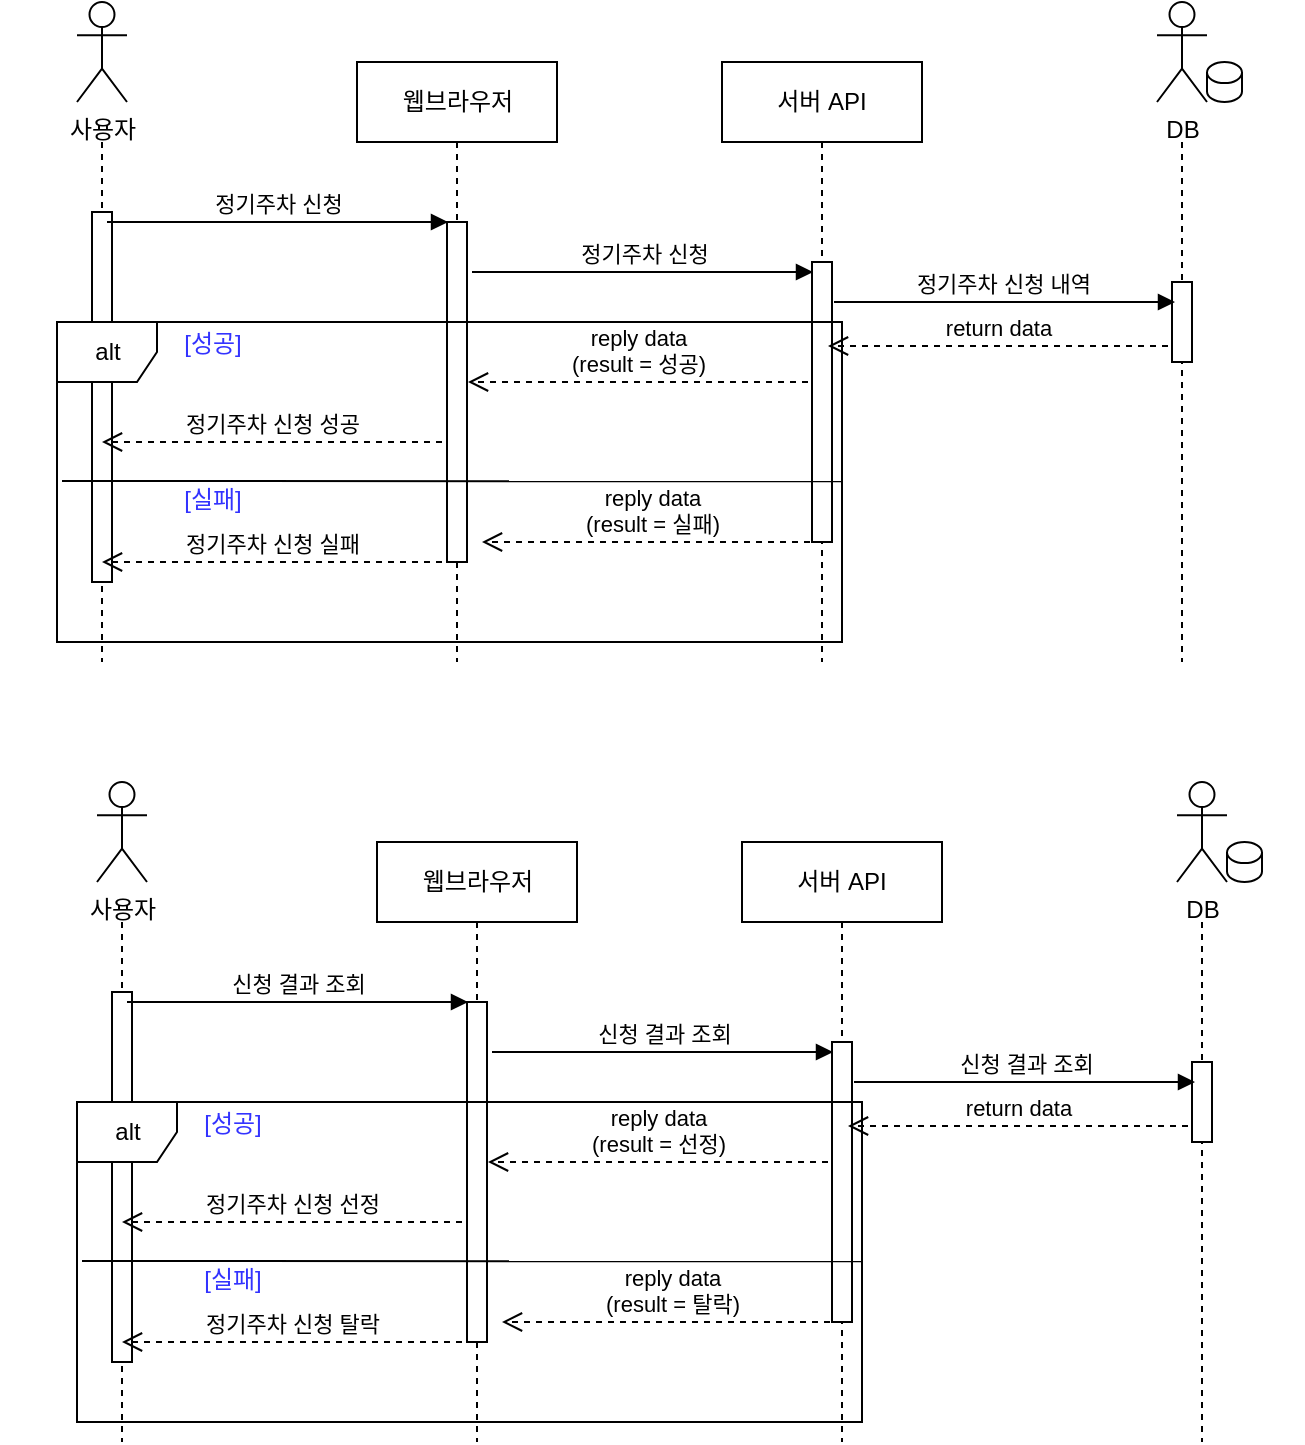 <mxfile version="24.8.3" pages="4">
  <diagram name="Page-1" id="2YBvvXClWsGukQMizWep">
    <mxGraphModel dx="842" dy="894" grid="1" gridSize="10" guides="1" tooltips="1" connect="1" arrows="1" fold="1" page="1" pageScale="1" pageWidth="850" pageHeight="1100" math="0" shadow="0">
      <root>
        <mxCell id="0" />
        <mxCell id="1" parent="0" />
        <mxCell id="aM9ryv3xv72pqoxQDRHE-5" value="웹브라우저" style="shape=umlLifeline;perimeter=lifelinePerimeter;whiteSpace=wrap;html=1;container=0;dropTarget=0;collapsible=0;recursiveResize=0;outlineConnect=0;portConstraint=eastwest;newEdgeStyle={&quot;edgeStyle&quot;:&quot;elbowEdgeStyle&quot;,&quot;elbow&quot;:&quot;vertical&quot;,&quot;curved&quot;:0,&quot;rounded&quot;:0};" parent="1" vertex="1">
          <mxGeometry x="307.5" y="70" width="100" height="300" as="geometry" />
        </mxCell>
        <mxCell id="aM9ryv3xv72pqoxQDRHE-6" value="" style="html=1;points=[];perimeter=orthogonalPerimeter;outlineConnect=0;targetShapes=umlLifeline;portConstraint=eastwest;newEdgeStyle={&quot;edgeStyle&quot;:&quot;elbowEdgeStyle&quot;,&quot;elbow&quot;:&quot;vertical&quot;,&quot;curved&quot;:0,&quot;rounded&quot;:0};" parent="aM9ryv3xv72pqoxQDRHE-5" vertex="1">
          <mxGeometry x="45" y="80" width="10" height="170" as="geometry" />
        </mxCell>
        <mxCell id="EDiRfuS-k3jFseiBivye-4" value="사용자" style="shape=umlActor;verticalLabelPosition=bottom;verticalAlign=top;html=1;" parent="1" vertex="1">
          <mxGeometry x="167.5" y="40" width="25" height="50" as="geometry" />
        </mxCell>
        <mxCell id="EDiRfuS-k3jFseiBivye-6" value="" style="shape=umlLifeline;perimeter=lifelinePerimeter;whiteSpace=wrap;html=1;container=0;dropTarget=0;collapsible=0;recursiveResize=0;outlineConnect=0;portConstraint=eastwest;newEdgeStyle={&quot;edgeStyle&quot;:&quot;elbowEdgeStyle&quot;,&quot;elbow&quot;:&quot;vertical&quot;,&quot;curved&quot;:0,&quot;rounded&quot;:0};size=0;" parent="1" vertex="1">
          <mxGeometry x="130" y="110" width="100" height="260" as="geometry" />
        </mxCell>
        <mxCell id="EDiRfuS-k3jFseiBivye-7" value="" style="html=1;points=[];perimeter=orthogonalPerimeter;outlineConnect=0;targetShapes=umlLifeline;portConstraint=eastwest;newEdgeStyle={&quot;edgeStyle&quot;:&quot;elbowEdgeStyle&quot;,&quot;elbow&quot;:&quot;vertical&quot;,&quot;curved&quot;:0,&quot;rounded&quot;:0};" parent="EDiRfuS-k3jFseiBivye-6" vertex="1">
          <mxGeometry x="45" y="35" width="10" height="185" as="geometry" />
        </mxCell>
        <mxCell id="EDiRfuS-k3jFseiBivye-9" value="서버 API" style="shape=umlLifeline;perimeter=lifelinePerimeter;whiteSpace=wrap;html=1;container=0;dropTarget=0;collapsible=0;recursiveResize=0;outlineConnect=0;portConstraint=eastwest;newEdgeStyle={&quot;edgeStyle&quot;:&quot;elbowEdgeStyle&quot;,&quot;elbow&quot;:&quot;vertical&quot;,&quot;curved&quot;:0,&quot;rounded&quot;:0};" parent="1" vertex="1">
          <mxGeometry x="490" y="70" width="100" height="300" as="geometry" />
        </mxCell>
        <mxCell id="EDiRfuS-k3jFseiBivye-10" value="" style="html=1;points=[];perimeter=orthogonalPerimeter;outlineConnect=0;targetShapes=umlLifeline;portConstraint=eastwest;newEdgeStyle={&quot;edgeStyle&quot;:&quot;elbowEdgeStyle&quot;,&quot;elbow&quot;:&quot;vertical&quot;,&quot;curved&quot;:0,&quot;rounded&quot;:0};" parent="EDiRfuS-k3jFseiBivye-9" vertex="1">
          <mxGeometry x="45" y="100" width="10" height="140" as="geometry" />
        </mxCell>
        <mxCell id="EDiRfuS-k3jFseiBivye-11" value="정기주차 신청" style="html=1;verticalAlign=bottom;endArrow=block;edgeStyle=elbowEdgeStyle;elbow=horizontal;curved=0;rounded=0;" parent="1" edge="1">
          <mxGeometry relative="1" as="geometry">
            <mxPoint x="182.5" y="150" as="sourcePoint" />
            <Array as="points">
              <mxPoint x="267.5" y="150" />
            </Array>
            <mxPoint x="353" y="150" as="targetPoint" />
          </mxGeometry>
        </mxCell>
        <mxCell id="EDiRfuS-k3jFseiBivye-12" value="정기주차 신청" style="html=1;verticalAlign=bottom;endArrow=block;edgeStyle=elbowEdgeStyle;elbow=vertical;curved=0;rounded=0;" parent="1" edge="1">
          <mxGeometry relative="1" as="geometry">
            <mxPoint x="365" y="175" as="sourcePoint" />
            <Array as="points">
              <mxPoint x="450" y="175" />
            </Array>
            <mxPoint x="535.5" y="175" as="targetPoint" />
          </mxGeometry>
        </mxCell>
        <mxCell id="EDiRfuS-k3jFseiBivye-20" value="" style="shape=umlLifeline;perimeter=lifelinePerimeter;whiteSpace=wrap;html=1;container=0;dropTarget=0;collapsible=0;recursiveResize=0;outlineConnect=0;portConstraint=eastwest;newEdgeStyle={&quot;edgeStyle&quot;:&quot;elbowEdgeStyle&quot;,&quot;elbow&quot;:&quot;vertical&quot;,&quot;curved&quot;:0,&quot;rounded&quot;:0};size=0;" parent="1" vertex="1">
          <mxGeometry x="670" y="110" width="100" height="260" as="geometry" />
        </mxCell>
        <mxCell id="EDiRfuS-k3jFseiBivye-21" value="" style="html=1;points=[];perimeter=orthogonalPerimeter;outlineConnect=0;targetShapes=umlLifeline;portConstraint=eastwest;newEdgeStyle={&quot;edgeStyle&quot;:&quot;elbowEdgeStyle&quot;,&quot;elbow&quot;:&quot;vertical&quot;,&quot;curved&quot;:0,&quot;rounded&quot;:0};" parent="EDiRfuS-k3jFseiBivye-20" vertex="1">
          <mxGeometry x="45" y="70" width="10" height="40" as="geometry" />
        </mxCell>
        <mxCell id="EDiRfuS-k3jFseiBivye-22" value="" style="shape=cylinder3;whiteSpace=wrap;html=1;boundedLbl=1;backgroundOutline=1;size=5.278;" parent="1" vertex="1">
          <mxGeometry x="732.5" y="70" width="17.5" height="20" as="geometry" />
        </mxCell>
        <mxCell id="EDiRfuS-k3jFseiBivye-23" value="정기주차 신청 내역&amp;nbsp;" style="html=1;verticalAlign=bottom;endArrow=block;edgeStyle=elbowEdgeStyle;elbow=vertical;curved=0;rounded=0;" parent="1" edge="1">
          <mxGeometry relative="1" as="geometry">
            <mxPoint x="546" y="190" as="sourcePoint" />
            <Array as="points">
              <mxPoint x="631" y="190" />
            </Array>
            <mxPoint x="716.5" y="190" as="targetPoint" />
          </mxGeometry>
        </mxCell>
        <mxCell id="EDiRfuS-k3jFseiBivye-24" value="DB" style="shape=umlActor;verticalLabelPosition=bottom;verticalAlign=top;html=1;" parent="1" vertex="1">
          <mxGeometry x="707.5" y="40" width="25" height="50" as="geometry" />
        </mxCell>
        <mxCell id="wVa97QRf675WXW742vAO-21" value="return data" style="html=1;verticalAlign=bottom;endArrow=open;dashed=1;endSize=8;edgeStyle=elbowEdgeStyle;elbow=vertical;curved=0;rounded=0;" edge="1" parent="1">
          <mxGeometry relative="1" as="geometry">
            <mxPoint x="543" y="212" as="targetPoint" />
            <Array as="points">
              <mxPoint x="638" y="212" />
            </Array>
            <mxPoint x="713" y="212" as="sourcePoint" />
          </mxGeometry>
        </mxCell>
        <mxCell id="wVa97QRf675WXW742vAO-23" value="alt" style="shape=umlFrame;whiteSpace=wrap;html=1;pointerEvents=0;recursiveResize=0;container=1;collapsible=0;width=50;height=30;" vertex="1" parent="1">
          <mxGeometry x="157.5" y="200" width="392.5" height="160" as="geometry" />
        </mxCell>
        <mxCell id="wVa97QRf675WXW742vAO-24" value="정기주차 신청 성공" style="html=1;verticalAlign=bottom;endArrow=open;dashed=1;endSize=8;edgeStyle=elbowEdgeStyle;elbow=vertical;curved=0;rounded=0;" edge="1" parent="wVa97QRf675WXW742vAO-23">
          <mxGeometry relative="1" as="geometry">
            <mxPoint x="22.5" y="60" as="targetPoint" />
            <Array as="points">
              <mxPoint x="117.5" y="60" />
            </Array>
            <mxPoint x="192.5" y="60" as="sourcePoint" />
            <mxPoint as="offset" />
          </mxGeometry>
        </mxCell>
        <mxCell id="wVa97QRf675WXW742vAO-25" value="&lt;font color=&quot;#3333ff&quot;&gt;[성공]&lt;/font&gt;" style="text;html=1;align=center;verticalAlign=middle;resizable=0;points=[];autosize=1;strokeColor=none;fillColor=none;" vertex="1" parent="wVa97QRf675WXW742vAO-23">
          <mxGeometry x="52.5" y="-4" width="50" height="30" as="geometry" />
        </mxCell>
        <mxCell id="wVa97QRf675WXW742vAO-27" value="" style="endArrow=none;html=1;rounded=0;entryX=0.999;entryY=0.498;entryDx=0;entryDy=0;entryPerimeter=0;" edge="1" parent="wVa97QRf675WXW742vAO-23" target="wVa97QRf675WXW742vAO-23">
          <mxGeometry width="50" height="50" relative="1" as="geometry">
            <mxPoint x="2.5" y="79.5" as="sourcePoint" />
            <mxPoint x="382.5" y="80" as="targetPoint" />
          </mxGeometry>
        </mxCell>
        <mxCell id="wVa97QRf675WXW742vAO-33" value="&lt;font color=&quot;#3333ff&quot;&gt;[실패]&lt;/font&gt;" style="text;html=1;align=center;verticalAlign=middle;resizable=0;points=[];autosize=1;strokeColor=none;fillColor=none;" vertex="1" parent="wVa97QRf675WXW742vAO-23">
          <mxGeometry x="52.5" y="74" width="50" height="30" as="geometry" />
        </mxCell>
        <mxCell id="wVa97QRf675WXW742vAO-22" value="reply data&lt;div&gt;(result = 성공)&lt;/div&gt;" style="html=1;verticalAlign=bottom;endArrow=open;dashed=1;endSize=8;edgeStyle=elbowEdgeStyle;elbow=vertical;curved=0;rounded=0;" edge="1" parent="wVa97QRf675WXW742vAO-23">
          <mxGeometry relative="1" as="geometry">
            <mxPoint x="205.5" y="30" as="targetPoint" />
            <Array as="points">
              <mxPoint x="300.5" y="30" />
            </Array>
            <mxPoint x="375.5" y="30" as="sourcePoint" />
            <mxPoint as="offset" />
          </mxGeometry>
        </mxCell>
        <mxCell id="wVa97QRf675WXW742vAO-34" value="reply data&lt;div&gt;(result = 실패)&lt;/div&gt;" style="html=1;verticalAlign=bottom;endArrow=open;dashed=1;endSize=8;edgeStyle=elbowEdgeStyle;elbow=horizontal;curved=0;rounded=0;" edge="1" parent="wVa97QRf675WXW742vAO-23">
          <mxGeometry relative="1" as="geometry">
            <mxPoint x="212.5" y="110" as="targetPoint" />
            <Array as="points">
              <mxPoint x="307.5" y="110" />
            </Array>
            <mxPoint x="382.5" y="110" as="sourcePoint" />
            <mxPoint as="offset" />
          </mxGeometry>
        </mxCell>
        <mxCell id="wVa97QRf675WXW742vAO-35" value="정기주차 신청 실패" style="html=1;verticalAlign=bottom;endArrow=open;dashed=1;endSize=8;edgeStyle=elbowEdgeStyle;elbow=vertical;curved=0;rounded=0;" edge="1" parent="wVa97QRf675WXW742vAO-23">
          <mxGeometry relative="1" as="geometry">
            <mxPoint x="22.5" y="120" as="targetPoint" />
            <Array as="points">
              <mxPoint x="117.5" y="120" />
            </Array>
            <mxPoint x="192.5" y="120" as="sourcePoint" />
            <mxPoint as="offset" />
          </mxGeometry>
        </mxCell>
        <mxCell id="wVa97QRf675WXW742vAO-36" value="웹브라우저" style="shape=umlLifeline;perimeter=lifelinePerimeter;whiteSpace=wrap;html=1;container=0;dropTarget=0;collapsible=0;recursiveResize=0;outlineConnect=0;portConstraint=eastwest;newEdgeStyle={&quot;edgeStyle&quot;:&quot;elbowEdgeStyle&quot;,&quot;elbow&quot;:&quot;vertical&quot;,&quot;curved&quot;:0,&quot;rounded&quot;:0};" vertex="1" parent="1">
          <mxGeometry x="317.5" y="460" width="100" height="300" as="geometry" />
        </mxCell>
        <mxCell id="wVa97QRf675WXW742vAO-37" value="" style="html=1;points=[];perimeter=orthogonalPerimeter;outlineConnect=0;targetShapes=umlLifeline;portConstraint=eastwest;newEdgeStyle={&quot;edgeStyle&quot;:&quot;elbowEdgeStyle&quot;,&quot;elbow&quot;:&quot;vertical&quot;,&quot;curved&quot;:0,&quot;rounded&quot;:0};" vertex="1" parent="wVa97QRf675WXW742vAO-36">
          <mxGeometry x="45" y="80" width="10" height="170" as="geometry" />
        </mxCell>
        <mxCell id="wVa97QRf675WXW742vAO-38" value="사용자" style="shape=umlActor;verticalLabelPosition=bottom;verticalAlign=top;html=1;" vertex="1" parent="1">
          <mxGeometry x="177.5" y="430" width="25" height="50" as="geometry" />
        </mxCell>
        <mxCell id="wVa97QRf675WXW742vAO-39" value="" style="shape=umlLifeline;perimeter=lifelinePerimeter;whiteSpace=wrap;html=1;container=0;dropTarget=0;collapsible=0;recursiveResize=0;outlineConnect=0;portConstraint=eastwest;newEdgeStyle={&quot;edgeStyle&quot;:&quot;elbowEdgeStyle&quot;,&quot;elbow&quot;:&quot;vertical&quot;,&quot;curved&quot;:0,&quot;rounded&quot;:0};size=0;" vertex="1" parent="1">
          <mxGeometry x="140" y="500" width="100" height="260" as="geometry" />
        </mxCell>
        <mxCell id="wVa97QRf675WXW742vAO-40" value="" style="html=1;points=[];perimeter=orthogonalPerimeter;outlineConnect=0;targetShapes=umlLifeline;portConstraint=eastwest;newEdgeStyle={&quot;edgeStyle&quot;:&quot;elbowEdgeStyle&quot;,&quot;elbow&quot;:&quot;vertical&quot;,&quot;curved&quot;:0,&quot;rounded&quot;:0};" vertex="1" parent="wVa97QRf675WXW742vAO-39">
          <mxGeometry x="45" y="35" width="10" height="185" as="geometry" />
        </mxCell>
        <mxCell id="wVa97QRf675WXW742vAO-41" value="서버 API" style="shape=umlLifeline;perimeter=lifelinePerimeter;whiteSpace=wrap;html=1;container=0;dropTarget=0;collapsible=0;recursiveResize=0;outlineConnect=0;portConstraint=eastwest;newEdgeStyle={&quot;edgeStyle&quot;:&quot;elbowEdgeStyle&quot;,&quot;elbow&quot;:&quot;vertical&quot;,&quot;curved&quot;:0,&quot;rounded&quot;:0};" vertex="1" parent="1">
          <mxGeometry x="500" y="460" width="100" height="300" as="geometry" />
        </mxCell>
        <mxCell id="wVa97QRf675WXW742vAO-42" value="" style="html=1;points=[];perimeter=orthogonalPerimeter;outlineConnect=0;targetShapes=umlLifeline;portConstraint=eastwest;newEdgeStyle={&quot;edgeStyle&quot;:&quot;elbowEdgeStyle&quot;,&quot;elbow&quot;:&quot;vertical&quot;,&quot;curved&quot;:0,&quot;rounded&quot;:0};" vertex="1" parent="wVa97QRf675WXW742vAO-41">
          <mxGeometry x="45" y="100" width="10" height="140" as="geometry" />
        </mxCell>
        <mxCell id="wVa97QRf675WXW742vAO-43" value="신청 결과 조회" style="html=1;verticalAlign=bottom;endArrow=block;edgeStyle=elbowEdgeStyle;elbow=horizontal;curved=0;rounded=0;" edge="1" parent="1">
          <mxGeometry relative="1" as="geometry">
            <mxPoint x="192.5" y="540" as="sourcePoint" />
            <Array as="points">
              <mxPoint x="277.5" y="540" />
            </Array>
            <mxPoint x="363" y="540" as="targetPoint" />
          </mxGeometry>
        </mxCell>
        <mxCell id="wVa97QRf675WXW742vAO-44" value="신청 결과 조회" style="html=1;verticalAlign=bottom;endArrow=block;edgeStyle=elbowEdgeStyle;elbow=vertical;curved=0;rounded=0;" edge="1" parent="1">
          <mxGeometry relative="1" as="geometry">
            <mxPoint x="375" y="565" as="sourcePoint" />
            <Array as="points">
              <mxPoint x="460" y="565" />
            </Array>
            <mxPoint x="545.5" y="565" as="targetPoint" />
          </mxGeometry>
        </mxCell>
        <mxCell id="wVa97QRf675WXW742vAO-45" value="" style="shape=umlLifeline;perimeter=lifelinePerimeter;whiteSpace=wrap;html=1;container=0;dropTarget=0;collapsible=0;recursiveResize=0;outlineConnect=0;portConstraint=eastwest;newEdgeStyle={&quot;edgeStyle&quot;:&quot;elbowEdgeStyle&quot;,&quot;elbow&quot;:&quot;vertical&quot;,&quot;curved&quot;:0,&quot;rounded&quot;:0};size=0;" vertex="1" parent="1">
          <mxGeometry x="680" y="500" width="100" height="260" as="geometry" />
        </mxCell>
        <mxCell id="wVa97QRf675WXW742vAO-46" value="" style="html=1;points=[];perimeter=orthogonalPerimeter;outlineConnect=0;targetShapes=umlLifeline;portConstraint=eastwest;newEdgeStyle={&quot;edgeStyle&quot;:&quot;elbowEdgeStyle&quot;,&quot;elbow&quot;:&quot;vertical&quot;,&quot;curved&quot;:0,&quot;rounded&quot;:0};" vertex="1" parent="wVa97QRf675WXW742vAO-45">
          <mxGeometry x="45" y="70" width="10" height="40" as="geometry" />
        </mxCell>
        <mxCell id="wVa97QRf675WXW742vAO-47" value="" style="shape=cylinder3;whiteSpace=wrap;html=1;boundedLbl=1;backgroundOutline=1;size=5.278;" vertex="1" parent="1">
          <mxGeometry x="742.5" y="460" width="17.5" height="20" as="geometry" />
        </mxCell>
        <mxCell id="wVa97QRf675WXW742vAO-48" value="신청 결과 조회" style="html=1;verticalAlign=bottom;endArrow=block;edgeStyle=elbowEdgeStyle;elbow=vertical;curved=0;rounded=0;" edge="1" parent="1">
          <mxGeometry relative="1" as="geometry">
            <mxPoint x="556" y="580" as="sourcePoint" />
            <Array as="points">
              <mxPoint x="641" y="580" />
            </Array>
            <mxPoint x="726.5" y="580" as="targetPoint" />
          </mxGeometry>
        </mxCell>
        <mxCell id="wVa97QRf675WXW742vAO-49" value="DB" style="shape=umlActor;verticalLabelPosition=bottom;verticalAlign=top;html=1;" vertex="1" parent="1">
          <mxGeometry x="717.5" y="430" width="25" height="50" as="geometry" />
        </mxCell>
        <mxCell id="wVa97QRf675WXW742vAO-50" value="return data" style="html=1;verticalAlign=bottom;endArrow=open;dashed=1;endSize=8;edgeStyle=elbowEdgeStyle;elbow=vertical;curved=0;rounded=0;" edge="1" parent="1">
          <mxGeometry relative="1" as="geometry">
            <mxPoint x="553" y="602" as="targetPoint" />
            <Array as="points">
              <mxPoint x="648" y="602" />
            </Array>
            <mxPoint x="723" y="602" as="sourcePoint" />
          </mxGeometry>
        </mxCell>
        <mxCell id="wVa97QRf675WXW742vAO-51" value="alt" style="shape=umlFrame;whiteSpace=wrap;html=1;pointerEvents=0;recursiveResize=0;container=1;collapsible=0;width=50;height=30;" vertex="1" parent="1">
          <mxGeometry x="167.5" y="590" width="392.5" height="160" as="geometry" />
        </mxCell>
        <mxCell id="wVa97QRf675WXW742vAO-52" value="정기주차 신청 선정" style="html=1;verticalAlign=bottom;endArrow=open;dashed=1;endSize=8;edgeStyle=elbowEdgeStyle;elbow=vertical;curved=0;rounded=0;" edge="1" parent="wVa97QRf675WXW742vAO-51">
          <mxGeometry relative="1" as="geometry">
            <mxPoint x="22.5" y="60" as="targetPoint" />
            <Array as="points">
              <mxPoint x="117.5" y="60" />
            </Array>
            <mxPoint x="192.5" y="60" as="sourcePoint" />
            <mxPoint as="offset" />
          </mxGeometry>
        </mxCell>
        <mxCell id="wVa97QRf675WXW742vAO-53" value="&lt;font color=&quot;#3333ff&quot;&gt;[성공]&lt;/font&gt;" style="text;html=1;align=center;verticalAlign=middle;resizable=0;points=[];autosize=1;strokeColor=none;fillColor=none;" vertex="1" parent="wVa97QRf675WXW742vAO-51">
          <mxGeometry x="52.5" y="-4" width="50" height="30" as="geometry" />
        </mxCell>
        <mxCell id="wVa97QRf675WXW742vAO-54" value="" style="endArrow=none;html=1;rounded=0;entryX=0.999;entryY=0.498;entryDx=0;entryDy=0;entryPerimeter=0;" edge="1" parent="wVa97QRf675WXW742vAO-51" target="wVa97QRf675WXW742vAO-51">
          <mxGeometry width="50" height="50" relative="1" as="geometry">
            <mxPoint x="2.5" y="79.5" as="sourcePoint" />
            <mxPoint x="382.5" y="80" as="targetPoint" />
          </mxGeometry>
        </mxCell>
        <mxCell id="wVa97QRf675WXW742vAO-55" value="&lt;font color=&quot;#3333ff&quot;&gt;[실패]&lt;/font&gt;" style="text;html=1;align=center;verticalAlign=middle;resizable=0;points=[];autosize=1;strokeColor=none;fillColor=none;" vertex="1" parent="wVa97QRf675WXW742vAO-51">
          <mxGeometry x="52.5" y="74" width="50" height="30" as="geometry" />
        </mxCell>
        <mxCell id="wVa97QRf675WXW742vAO-56" value="reply data&lt;div&gt;(result = 선정)&lt;/div&gt;" style="html=1;verticalAlign=bottom;endArrow=open;dashed=1;endSize=8;edgeStyle=elbowEdgeStyle;elbow=horizontal;curved=0;rounded=0;" edge="1" parent="wVa97QRf675WXW742vAO-51">
          <mxGeometry relative="1" as="geometry">
            <mxPoint x="205.5" y="30" as="targetPoint" />
            <Array as="points">
              <mxPoint x="300.5" y="30" />
            </Array>
            <mxPoint x="375.5" y="30" as="sourcePoint" />
            <mxPoint as="offset" />
          </mxGeometry>
        </mxCell>
        <mxCell id="wVa97QRf675WXW742vAO-57" value="reply data&lt;div&gt;(result = 탈락)&lt;/div&gt;" style="html=1;verticalAlign=bottom;endArrow=open;dashed=1;endSize=8;edgeStyle=elbowEdgeStyle;elbow=horizontal;curved=0;rounded=0;" edge="1" parent="wVa97QRf675WXW742vAO-51">
          <mxGeometry relative="1" as="geometry">
            <mxPoint x="212.5" y="110" as="targetPoint" />
            <Array as="points">
              <mxPoint x="307.5" y="110" />
            </Array>
            <mxPoint x="382.5" y="110" as="sourcePoint" />
            <mxPoint as="offset" />
          </mxGeometry>
        </mxCell>
        <mxCell id="wVa97QRf675WXW742vAO-58" value="정기주차 신청 탈락" style="html=1;verticalAlign=bottom;endArrow=open;dashed=1;endSize=8;edgeStyle=elbowEdgeStyle;elbow=vertical;curved=0;rounded=0;" edge="1" parent="wVa97QRf675WXW742vAO-51">
          <mxGeometry relative="1" as="geometry">
            <mxPoint x="22.5" y="120" as="targetPoint" />
            <Array as="points">
              <mxPoint x="117.5" y="120" />
            </Array>
            <mxPoint x="192.5" y="120" as="sourcePoint" />
            <mxPoint as="offset" />
          </mxGeometry>
        </mxCell>
      </root>
    </mxGraphModel>
  </diagram>
  <diagram id="1VWVyRUf98OeWNogHYiy" name="페이지-2">
    <mxGraphModel dx="1709" dy="904" grid="1" gridSize="10" guides="1" tooltips="1" connect="1" arrows="1" fold="1" page="1" pageScale="1" pageWidth="827" pageHeight="1169" math="0" shadow="0">
      <root>
        <mxCell id="0" />
        <mxCell id="1" parent="0" />
        <mxCell id="OibOBGhe3ffbTewxWgJU-31" value="opt" style="shape=umlFrame;whiteSpace=wrap;html=1;pointerEvents=0;recursiveResize=0;container=1;collapsible=0;width=50;height=30;" vertex="1" parent="1">
          <mxGeometry x="48.75" y="110" width="450" height="260" as="geometry" />
        </mxCell>
        <mxCell id="OibOBGhe3ffbTewxWgJU-33" value="&lt;font color=&quot;#3333ff&quot;&gt;[정기주차 선정]&lt;/font&gt;" style="text;html=1;align=center;verticalAlign=middle;resizable=0;points=[];autosize=1;strokeColor=none;fillColor=none;" vertex="1" parent="OibOBGhe3ffbTewxWgJU-31">
          <mxGeometry x="51.25" width="110" height="30" as="geometry" />
        </mxCell>
        <mxCell id="Y2bbz3RgrQLA88Qp37bl-8" value="서류 파일" style="html=1;verticalAlign=bottom;endArrow=block;edgeStyle=elbowEdgeStyle;elbow=horizontal;curved=0;rounded=0;" edge="1" parent="OibOBGhe3ffbTewxWgJU-31">
          <mxGeometry relative="1" as="geometry">
            <mxPoint x="53.25" y="50" as="sourcePoint" />
            <Array as="points">
              <mxPoint x="138.25" y="50" />
            </Array>
            <mxPoint x="223.75" y="50" as="targetPoint" />
          </mxGeometry>
        </mxCell>
        <mxCell id="Y2bbz3RgrQLA88Qp37bl-1" value="웹브라우저" style="shape=umlLifeline;perimeter=lifelinePerimeter;whiteSpace=wrap;html=1;container=0;dropTarget=0;collapsible=0;recursiveResize=0;outlineConnect=0;portConstraint=eastwest;newEdgeStyle={&quot;edgeStyle&quot;:&quot;elbowEdgeStyle&quot;,&quot;elbow&quot;:&quot;vertical&quot;,&quot;curved&quot;:0,&quot;rounded&quot;:0};" vertex="1" parent="1">
          <mxGeometry x="227.5" y="60" width="100" height="300" as="geometry" />
        </mxCell>
        <mxCell id="Y2bbz3RgrQLA88Qp37bl-2" value="" style="html=1;points=[];perimeter=orthogonalPerimeter;outlineConnect=0;targetShapes=umlLifeline;portConstraint=eastwest;newEdgeStyle={&quot;edgeStyle&quot;:&quot;elbowEdgeStyle&quot;,&quot;elbow&quot;:&quot;vertical&quot;,&quot;curved&quot;:0,&quot;rounded&quot;:0};" vertex="1" parent="Y2bbz3RgrQLA88Qp37bl-1">
          <mxGeometry x="45" y="90" width="10" height="160" as="geometry" />
        </mxCell>
        <mxCell id="Y2bbz3RgrQLA88Qp37bl-3" value="사용자" style="shape=umlActor;verticalLabelPosition=bottom;verticalAlign=top;html=1;" vertex="1" parent="1">
          <mxGeometry x="87.5" y="30" width="25" height="50" as="geometry" />
        </mxCell>
        <mxCell id="Y2bbz3RgrQLA88Qp37bl-4" value="" style="shape=umlLifeline;perimeter=lifelinePerimeter;whiteSpace=wrap;html=1;container=0;dropTarget=0;collapsible=0;recursiveResize=0;outlineConnect=0;portConstraint=eastwest;newEdgeStyle={&quot;edgeStyle&quot;:&quot;elbowEdgeStyle&quot;,&quot;elbow&quot;:&quot;vertical&quot;,&quot;curved&quot;:0,&quot;rounded&quot;:0};size=0;" vertex="1" parent="1">
          <mxGeometry x="50" y="100" width="100" height="260" as="geometry" />
        </mxCell>
        <mxCell id="Y2bbz3RgrQLA88Qp37bl-5" value="" style="html=1;points=[];perimeter=orthogonalPerimeter;outlineConnect=0;targetShapes=umlLifeline;portConstraint=eastwest;newEdgeStyle={&quot;edgeStyle&quot;:&quot;elbowEdgeStyle&quot;,&quot;elbow&quot;:&quot;vertical&quot;,&quot;curved&quot;:0,&quot;rounded&quot;:0};" vertex="1" parent="Y2bbz3RgrQLA88Qp37bl-4">
          <mxGeometry x="45" y="50" width="10" height="170" as="geometry" />
        </mxCell>
        <mxCell id="Y2bbz3RgrQLA88Qp37bl-6" value="서버 API" style="shape=umlLifeline;perimeter=lifelinePerimeter;whiteSpace=wrap;html=1;container=0;dropTarget=0;collapsible=0;recursiveResize=0;outlineConnect=0;portConstraint=eastwest;newEdgeStyle={&quot;edgeStyle&quot;:&quot;elbowEdgeStyle&quot;,&quot;elbow&quot;:&quot;vertical&quot;,&quot;curved&quot;:0,&quot;rounded&quot;:0};" vertex="1" parent="1">
          <mxGeometry x="410" y="60" width="100" height="300" as="geometry" />
        </mxCell>
        <mxCell id="Y2bbz3RgrQLA88Qp37bl-7" value="" style="html=1;points=[];perimeter=orthogonalPerimeter;outlineConnect=0;targetShapes=umlLifeline;portConstraint=eastwest;newEdgeStyle={&quot;edgeStyle&quot;:&quot;elbowEdgeStyle&quot;,&quot;elbow&quot;:&quot;vertical&quot;,&quot;curved&quot;:0,&quot;rounded&quot;:0};" vertex="1" parent="Y2bbz3RgrQLA88Qp37bl-6">
          <mxGeometry x="45" y="100" width="10" height="140" as="geometry" />
        </mxCell>
        <mxCell id="Y2bbz3RgrQLA88Qp37bl-9" value="서류 파일" style="html=1;verticalAlign=bottom;endArrow=block;edgeStyle=elbowEdgeStyle;elbow=vertical;curved=0;rounded=0;" edge="1" parent="1">
          <mxGeometry relative="1" as="geometry">
            <mxPoint x="285" y="165" as="sourcePoint" />
            <Array as="points">
              <mxPoint x="370" y="165" />
            </Array>
            <mxPoint x="455.5" y="165" as="targetPoint" />
          </mxGeometry>
        </mxCell>
        <mxCell id="Y2bbz3RgrQLA88Qp37bl-10" value="" style="shape=umlLifeline;perimeter=lifelinePerimeter;whiteSpace=wrap;html=1;container=0;dropTarget=0;collapsible=0;recursiveResize=0;outlineConnect=0;portConstraint=eastwest;newEdgeStyle={&quot;edgeStyle&quot;:&quot;elbowEdgeStyle&quot;,&quot;elbow&quot;:&quot;vertical&quot;,&quot;curved&quot;:0,&quot;rounded&quot;:0};size=0;" vertex="1" parent="1">
          <mxGeometry x="590" y="100" width="100" height="260" as="geometry" />
        </mxCell>
        <mxCell id="Y2bbz3RgrQLA88Qp37bl-11" value="" style="html=1;points=[];perimeter=orthogonalPerimeter;outlineConnect=0;targetShapes=umlLifeline;portConstraint=eastwest;newEdgeStyle={&quot;edgeStyle&quot;:&quot;elbowEdgeStyle&quot;,&quot;elbow&quot;:&quot;vertical&quot;,&quot;curved&quot;:0,&quot;rounded&quot;:0};" vertex="1" parent="Y2bbz3RgrQLA88Qp37bl-10">
          <mxGeometry x="45" y="70" width="10" height="40" as="geometry" />
        </mxCell>
        <mxCell id="Y2bbz3RgrQLA88Qp37bl-12" value="" style="shape=cylinder3;whiteSpace=wrap;html=1;boundedLbl=1;backgroundOutline=1;size=5.278;" vertex="1" parent="1">
          <mxGeometry x="652.5" y="60" width="17.5" height="20" as="geometry" />
        </mxCell>
        <mxCell id="Y2bbz3RgrQLA88Qp37bl-13" value="서류 파일" style="html=1;verticalAlign=bottom;endArrow=block;edgeStyle=elbowEdgeStyle;elbow=vertical;curved=0;rounded=0;" edge="1" parent="1">
          <mxGeometry relative="1" as="geometry">
            <mxPoint x="466" y="180" as="sourcePoint" />
            <Array as="points">
              <mxPoint x="551" y="180" />
            </Array>
            <mxPoint x="636.5" y="180" as="targetPoint" />
          </mxGeometry>
        </mxCell>
        <mxCell id="Y2bbz3RgrQLA88Qp37bl-14" value="DB" style="shape=umlActor;verticalLabelPosition=bottom;verticalAlign=top;html=1;" vertex="1" parent="1">
          <mxGeometry x="627.5" y="30" width="25" height="50" as="geometry" />
        </mxCell>
        <mxCell id="Y2bbz3RgrQLA88Qp37bl-15" value="return data" style="html=1;verticalAlign=bottom;endArrow=open;dashed=1;endSize=8;edgeStyle=elbowEdgeStyle;elbow=vertical;curved=0;rounded=0;" edge="1" parent="1">
          <mxGeometry relative="1" as="geometry">
            <mxPoint x="463" y="202" as="targetPoint" />
            <Array as="points">
              <mxPoint x="558" y="202" />
            </Array>
            <mxPoint x="633" y="202" as="sourcePoint" />
          </mxGeometry>
        </mxCell>
        <mxCell id="Y2bbz3RgrQLA88Qp37bl-16" value="alt" style="shape=umlFrame;whiteSpace=wrap;html=1;pointerEvents=0;recursiveResize=0;container=1;collapsible=0;width=50;height=30;" vertex="1" parent="1">
          <mxGeometry x="77.5" y="190" width="392.5" height="160" as="geometry" />
        </mxCell>
        <mxCell id="Y2bbz3RgrQLA88Qp37bl-17" value="정기주차 신청 성공" style="html=1;verticalAlign=bottom;endArrow=open;dashed=1;endSize=8;edgeStyle=elbowEdgeStyle;elbow=vertical;curved=0;rounded=0;" edge="1" parent="Y2bbz3RgrQLA88Qp37bl-16">
          <mxGeometry relative="1" as="geometry">
            <mxPoint x="22.5" y="60" as="targetPoint" />
            <Array as="points">
              <mxPoint x="117.5" y="60" />
            </Array>
            <mxPoint x="192.5" y="60" as="sourcePoint" />
            <mxPoint as="offset" />
          </mxGeometry>
        </mxCell>
        <mxCell id="Y2bbz3RgrQLA88Qp37bl-18" value="&lt;font color=&quot;#3333ff&quot;&gt;[성공]&lt;/font&gt;" style="text;html=1;align=center;verticalAlign=middle;resizable=0;points=[];autosize=1;strokeColor=none;fillColor=none;" vertex="1" parent="Y2bbz3RgrQLA88Qp37bl-16">
          <mxGeometry x="52.5" y="-4" width="50" height="30" as="geometry" />
        </mxCell>
        <mxCell id="Y2bbz3RgrQLA88Qp37bl-19" value="" style="endArrow=none;html=1;rounded=0;entryX=0.999;entryY=0.498;entryDx=0;entryDy=0;entryPerimeter=0;" edge="1" parent="Y2bbz3RgrQLA88Qp37bl-16" target="Y2bbz3RgrQLA88Qp37bl-16">
          <mxGeometry width="50" height="50" relative="1" as="geometry">
            <mxPoint x="2.5" y="79.5" as="sourcePoint" />
            <mxPoint x="382.5" y="80" as="targetPoint" />
          </mxGeometry>
        </mxCell>
        <mxCell id="Y2bbz3RgrQLA88Qp37bl-20" value="&lt;font color=&quot;#3333ff&quot;&gt;[실패]&lt;/font&gt;" style="text;html=1;align=center;verticalAlign=middle;resizable=0;points=[];autosize=1;strokeColor=none;fillColor=none;" vertex="1" parent="Y2bbz3RgrQLA88Qp37bl-16">
          <mxGeometry x="52.5" y="74" width="50" height="30" as="geometry" />
        </mxCell>
        <mxCell id="Y2bbz3RgrQLA88Qp37bl-21" value="reply data&lt;div&gt;(result = 성공)&lt;/div&gt;" style="html=1;verticalAlign=bottom;endArrow=open;dashed=1;endSize=8;edgeStyle=elbowEdgeStyle;elbow=horizontal;curved=0;rounded=0;" edge="1" parent="Y2bbz3RgrQLA88Qp37bl-16">
          <mxGeometry relative="1" as="geometry">
            <mxPoint x="205.5" y="30" as="targetPoint" />
            <Array as="points">
              <mxPoint x="300.5" y="30" />
            </Array>
            <mxPoint x="375.5" y="30" as="sourcePoint" />
            <mxPoint as="offset" />
          </mxGeometry>
        </mxCell>
        <mxCell id="Y2bbz3RgrQLA88Qp37bl-22" value="reply data&lt;div&gt;(result = 실패)&lt;/div&gt;" style="html=1;verticalAlign=bottom;endArrow=open;dashed=1;endSize=8;edgeStyle=elbowEdgeStyle;elbow=horizontal;curved=0;rounded=0;" edge="1" parent="Y2bbz3RgrQLA88Qp37bl-16">
          <mxGeometry relative="1" as="geometry">
            <mxPoint x="212.5" y="110" as="targetPoint" />
            <Array as="points">
              <mxPoint x="307.5" y="110" />
            </Array>
            <mxPoint x="382.5" y="110" as="sourcePoint" />
            <mxPoint as="offset" />
          </mxGeometry>
        </mxCell>
        <mxCell id="Y2bbz3RgrQLA88Qp37bl-23" value="정기주차 신청 실패" style="html=1;verticalAlign=bottom;endArrow=open;dashed=1;endSize=8;edgeStyle=elbowEdgeStyle;elbow=vertical;curved=0;rounded=0;" edge="1" parent="Y2bbz3RgrQLA88Qp37bl-16">
          <mxGeometry relative="1" as="geometry">
            <mxPoint x="22.5" y="120" as="targetPoint" />
            <Array as="points">
              <mxPoint x="117.5" y="120" />
            </Array>
            <mxPoint x="192.5" y="120" as="sourcePoint" />
            <mxPoint as="offset" />
          </mxGeometry>
        </mxCell>
        <mxCell id="ccO-zQmtAjLfuiNAkUhr-1" value="opt" style="shape=umlFrame;whiteSpace=wrap;html=1;pointerEvents=0;recursiveResize=0;container=1;collapsible=0;width=50;height=30;" vertex="1" parent="1">
          <mxGeometry x="40" y="520" width="450" height="260" as="geometry" />
        </mxCell>
        <mxCell id="ccO-zQmtAjLfuiNAkUhr-2" value="&lt;font color=&quot;#3333ff&quot;&gt;[정기주차 선정]&lt;/font&gt;" style="text;html=1;align=center;verticalAlign=middle;resizable=0;points=[];autosize=1;strokeColor=none;fillColor=none;" vertex="1" parent="ccO-zQmtAjLfuiNAkUhr-1">
          <mxGeometry x="51.25" width="110" height="30" as="geometry" />
        </mxCell>
        <mxCell id="ccO-zQmtAjLfuiNAkUhr-3" value="서류 파일 요청" style="html=1;verticalAlign=bottom;endArrow=block;edgeStyle=elbowEdgeStyle;elbow=horizontal;curved=0;rounded=0;" edge="1" parent="ccO-zQmtAjLfuiNAkUhr-1">
          <mxGeometry relative="1" as="geometry">
            <mxPoint x="53.25" y="50" as="sourcePoint" />
            <Array as="points">
              <mxPoint x="138.25" y="50" />
            </Array>
            <mxPoint x="223.75" y="50" as="targetPoint" />
          </mxGeometry>
        </mxCell>
        <mxCell id="ccO-zQmtAjLfuiNAkUhr-4" value="웹브라우저" style="shape=umlLifeline;perimeter=lifelinePerimeter;whiteSpace=wrap;html=1;container=0;dropTarget=0;collapsible=0;recursiveResize=0;outlineConnect=0;portConstraint=eastwest;newEdgeStyle={&quot;edgeStyle&quot;:&quot;elbowEdgeStyle&quot;,&quot;elbow&quot;:&quot;vertical&quot;,&quot;curved&quot;:0,&quot;rounded&quot;:0};" vertex="1" parent="1">
          <mxGeometry x="218.75" y="470" width="100" height="300" as="geometry" />
        </mxCell>
        <mxCell id="ccO-zQmtAjLfuiNAkUhr-5" value="" style="html=1;points=[];perimeter=orthogonalPerimeter;outlineConnect=0;targetShapes=umlLifeline;portConstraint=eastwest;newEdgeStyle={&quot;edgeStyle&quot;:&quot;elbowEdgeStyle&quot;,&quot;elbow&quot;:&quot;vertical&quot;,&quot;curved&quot;:0,&quot;rounded&quot;:0};" vertex="1" parent="ccO-zQmtAjLfuiNAkUhr-4">
          <mxGeometry x="45" y="90" width="10" height="170" as="geometry" />
        </mxCell>
        <mxCell id="ccO-zQmtAjLfuiNAkUhr-6" value="사용자" style="shape=umlActor;verticalLabelPosition=bottom;verticalAlign=top;html=1;" vertex="1" parent="1">
          <mxGeometry x="78.75" y="440" width="25" height="50" as="geometry" />
        </mxCell>
        <mxCell id="ccO-zQmtAjLfuiNAkUhr-7" value="" style="shape=umlLifeline;perimeter=lifelinePerimeter;whiteSpace=wrap;html=1;container=0;dropTarget=0;collapsible=0;recursiveResize=0;outlineConnect=0;portConstraint=eastwest;newEdgeStyle={&quot;edgeStyle&quot;:&quot;elbowEdgeStyle&quot;,&quot;elbow&quot;:&quot;vertical&quot;,&quot;curved&quot;:0,&quot;rounded&quot;:0};size=0;" vertex="1" parent="1">
          <mxGeometry x="41.25" y="510" width="100" height="260" as="geometry" />
        </mxCell>
        <mxCell id="ccO-zQmtAjLfuiNAkUhr-8" value="" style="html=1;points=[];perimeter=orthogonalPerimeter;outlineConnect=0;targetShapes=umlLifeline;portConstraint=eastwest;newEdgeStyle={&quot;edgeStyle&quot;:&quot;elbowEdgeStyle&quot;,&quot;elbow&quot;:&quot;vertical&quot;,&quot;curved&quot;:0,&quot;rounded&quot;:0};" vertex="1" parent="ccO-zQmtAjLfuiNAkUhr-7">
          <mxGeometry x="45" y="50" width="10" height="170" as="geometry" />
        </mxCell>
        <mxCell id="ccO-zQmtAjLfuiNAkUhr-9" value="서버 API" style="shape=umlLifeline;perimeter=lifelinePerimeter;whiteSpace=wrap;html=1;container=0;dropTarget=0;collapsible=0;recursiveResize=0;outlineConnect=0;portConstraint=eastwest;newEdgeStyle={&quot;edgeStyle&quot;:&quot;elbowEdgeStyle&quot;,&quot;elbow&quot;:&quot;vertical&quot;,&quot;curved&quot;:0,&quot;rounded&quot;:0};" vertex="1" parent="1">
          <mxGeometry x="401.25" y="470" width="100" height="300" as="geometry" />
        </mxCell>
        <mxCell id="ccO-zQmtAjLfuiNAkUhr-10" value="" style="html=1;points=[];perimeter=orthogonalPerimeter;outlineConnect=0;targetShapes=umlLifeline;portConstraint=eastwest;newEdgeStyle={&quot;edgeStyle&quot;:&quot;elbowEdgeStyle&quot;,&quot;elbow&quot;:&quot;vertical&quot;,&quot;curved&quot;:0,&quot;rounded&quot;:0};" vertex="1" parent="ccO-zQmtAjLfuiNAkUhr-9">
          <mxGeometry x="45" y="100" width="10" height="140" as="geometry" />
        </mxCell>
        <mxCell id="ccO-zQmtAjLfuiNAkUhr-11" value="서류 파일 요청" style="html=1;verticalAlign=bottom;endArrow=block;edgeStyle=elbowEdgeStyle;elbow=vertical;curved=0;rounded=0;" edge="1" parent="1">
          <mxGeometry relative="1" as="geometry">
            <mxPoint x="276.25" y="575" as="sourcePoint" />
            <Array as="points">
              <mxPoint x="361.25" y="575" />
            </Array>
            <mxPoint x="446.75" y="575" as="targetPoint" />
          </mxGeometry>
        </mxCell>
        <mxCell id="ccO-zQmtAjLfuiNAkUhr-12" value="" style="shape=umlLifeline;perimeter=lifelinePerimeter;whiteSpace=wrap;html=1;container=0;dropTarget=0;collapsible=0;recursiveResize=0;outlineConnect=0;portConstraint=eastwest;newEdgeStyle={&quot;edgeStyle&quot;:&quot;elbowEdgeStyle&quot;,&quot;elbow&quot;:&quot;vertical&quot;,&quot;curved&quot;:0,&quot;rounded&quot;:0};size=0;" vertex="1" parent="1">
          <mxGeometry x="581.25" y="510" width="100" height="260" as="geometry" />
        </mxCell>
        <mxCell id="ccO-zQmtAjLfuiNAkUhr-13" value="" style="html=1;points=[];perimeter=orthogonalPerimeter;outlineConnect=0;targetShapes=umlLifeline;portConstraint=eastwest;newEdgeStyle={&quot;edgeStyle&quot;:&quot;elbowEdgeStyle&quot;,&quot;elbow&quot;:&quot;vertical&quot;,&quot;curved&quot;:0,&quot;rounded&quot;:0};" vertex="1" parent="ccO-zQmtAjLfuiNAkUhr-12">
          <mxGeometry x="45" y="70" width="10" height="40" as="geometry" />
        </mxCell>
        <mxCell id="ccO-zQmtAjLfuiNAkUhr-14" value="" style="shape=cylinder3;whiteSpace=wrap;html=1;boundedLbl=1;backgroundOutline=1;size=5.278;" vertex="1" parent="1">
          <mxGeometry x="643.75" y="470" width="17.5" height="20" as="geometry" />
        </mxCell>
        <mxCell id="ccO-zQmtAjLfuiNAkUhr-15" value="DB API" style="html=1;verticalAlign=bottom;endArrow=block;edgeStyle=elbowEdgeStyle;elbow=vertical;curved=0;rounded=0;" edge="1" parent="1">
          <mxGeometry relative="1" as="geometry">
            <mxPoint x="457.25" y="590" as="sourcePoint" />
            <Array as="points">
              <mxPoint x="542.25" y="590" />
            </Array>
            <mxPoint x="627.75" y="590" as="targetPoint" />
          </mxGeometry>
        </mxCell>
        <mxCell id="ccO-zQmtAjLfuiNAkUhr-16" value="DB" style="shape=umlActor;verticalLabelPosition=bottom;verticalAlign=top;html=1;" vertex="1" parent="1">
          <mxGeometry x="618.75" y="440" width="25" height="50" as="geometry" />
        </mxCell>
        <mxCell id="ccO-zQmtAjLfuiNAkUhr-17" value="return data" style="html=1;verticalAlign=bottom;endArrow=open;dashed=1;endSize=8;edgeStyle=elbowEdgeStyle;elbow=vertical;curved=0;rounded=0;" edge="1" parent="1">
          <mxGeometry relative="1" as="geometry">
            <mxPoint x="454.25" y="612" as="targetPoint" />
            <Array as="points">
              <mxPoint x="549.25" y="612" />
            </Array>
            <mxPoint x="624.25" y="612" as="sourcePoint" />
          </mxGeometry>
        </mxCell>
        <mxCell id="ccO-zQmtAjLfuiNAkUhr-18" value="alt" style="shape=umlFrame;whiteSpace=wrap;html=1;pointerEvents=0;recursiveResize=0;container=1;collapsible=0;width=50;height=30;" vertex="1" parent="1">
          <mxGeometry x="68.75" y="600" width="392.5" height="160" as="geometry" />
        </mxCell>
        <mxCell id="ccO-zQmtAjLfuiNAkUhr-19" value="서류 파일" style="html=1;verticalAlign=bottom;endArrow=open;dashed=1;endSize=8;edgeStyle=elbowEdgeStyle;elbow=vertical;curved=0;rounded=0;" edge="1" parent="ccO-zQmtAjLfuiNAkUhr-18">
          <mxGeometry relative="1" as="geometry">
            <mxPoint x="22.5" y="60" as="targetPoint" />
            <Array as="points">
              <mxPoint x="117.5" y="60" />
            </Array>
            <mxPoint x="192.5" y="60" as="sourcePoint" />
            <mxPoint as="offset" />
          </mxGeometry>
        </mxCell>
        <mxCell id="ccO-zQmtAjLfuiNAkUhr-20" value="&lt;font color=&quot;#3333ff&quot;&gt;[파일 존재]&lt;/font&gt;" style="text;html=1;align=center;verticalAlign=middle;resizable=0;points=[];autosize=1;strokeColor=none;fillColor=none;" vertex="1" parent="ccO-zQmtAjLfuiNAkUhr-18">
          <mxGeometry x="42.5" y="-3" width="80" height="30" as="geometry" />
        </mxCell>
        <mxCell id="ccO-zQmtAjLfuiNAkUhr-21" value="" style="endArrow=none;html=1;rounded=0;entryX=0.999;entryY=0.498;entryDx=0;entryDy=0;entryPerimeter=0;" edge="1" parent="ccO-zQmtAjLfuiNAkUhr-18" target="ccO-zQmtAjLfuiNAkUhr-18">
          <mxGeometry width="50" height="50" relative="1" as="geometry">
            <mxPoint x="2.5" y="79.5" as="sourcePoint" />
            <mxPoint x="382.5" y="80" as="targetPoint" />
          </mxGeometry>
        </mxCell>
        <mxCell id="ccO-zQmtAjLfuiNAkUhr-22" value="&lt;font color=&quot;#3333ff&quot;&gt;[파일 존재하지 않음]&lt;/font&gt;" style="text;html=1;align=center;verticalAlign=middle;resizable=0;points=[];autosize=1;strokeColor=none;fillColor=none;" vertex="1" parent="ccO-zQmtAjLfuiNAkUhr-18">
          <mxGeometry x="21.25" y="74" width="130" height="30" as="geometry" />
        </mxCell>
        <mxCell id="ccO-zQmtAjLfuiNAkUhr-23" value="reply data&lt;div&gt;(result = 성공)&lt;/div&gt;" style="html=1;verticalAlign=bottom;endArrow=open;dashed=1;endSize=8;edgeStyle=elbowEdgeStyle;elbow=horizontal;curved=0;rounded=0;" edge="1" parent="ccO-zQmtAjLfuiNAkUhr-18">
          <mxGeometry relative="1" as="geometry">
            <mxPoint x="205.5" y="30" as="targetPoint" />
            <Array as="points">
              <mxPoint x="300.5" y="30" />
            </Array>
            <mxPoint x="375.5" y="30" as="sourcePoint" />
            <mxPoint as="offset" />
          </mxGeometry>
        </mxCell>
        <mxCell id="ccO-zQmtAjLfuiNAkUhr-24" value="reply data&lt;div&gt;(result = 실패)&lt;/div&gt;" style="html=1;verticalAlign=bottom;endArrow=open;dashed=1;endSize=8;edgeStyle=elbowEdgeStyle;elbow=horizontal;curved=0;rounded=0;" edge="1" parent="ccO-zQmtAjLfuiNAkUhr-18">
          <mxGeometry relative="1" as="geometry">
            <mxPoint x="212.5" y="110" as="targetPoint" />
            <Array as="points">
              <mxPoint x="307.5" y="110" />
            </Array>
            <mxPoint x="382.5" y="110" as="sourcePoint" />
            <mxPoint as="offset" />
          </mxGeometry>
        </mxCell>
        <mxCell id="ccO-zQmtAjLfuiNAkUhr-25" value="실패&lt;div&gt;(서류 존재하지 않음)&lt;/div&gt;" style="html=1;verticalAlign=bottom;endArrow=open;dashed=1;endSize=8;edgeStyle=elbowEdgeStyle;elbow=horizontal;curved=0;rounded=0;" edge="1" parent="ccO-zQmtAjLfuiNAkUhr-18">
          <mxGeometry relative="1" as="geometry">
            <mxPoint x="22.5" y="127" as="targetPoint" />
            <Array as="points">
              <mxPoint x="117.5" y="127" />
            </Array>
            <mxPoint x="192.5" y="127" as="sourcePoint" />
            <mxPoint as="offset" />
          </mxGeometry>
        </mxCell>
      </root>
    </mxGraphModel>
  </diagram>
  <diagram id="CkX7IKVeA8xktEJk1OTl" name="페이지-3">
    <mxGraphModel dx="842" dy="894" grid="1" gridSize="10" guides="1" tooltips="1" connect="1" arrows="1" fold="1" page="1" pageScale="1" pageWidth="827" pageHeight="1169" math="0" shadow="0">
      <root>
        <mxCell id="0" />
        <mxCell id="1" parent="0" />
        <mxCell id="H3meOQHRYDxDSCgQVIrz-1" value="opt" style="shape=umlFrame;whiteSpace=wrap;html=1;pointerEvents=0;recursiveResize=0;container=1;collapsible=0;width=50;height=30;" vertex="1" parent="1">
          <mxGeometry x="40" y="100" width="450" height="260" as="geometry" />
        </mxCell>
        <mxCell id="H3meOQHRYDxDSCgQVIrz-2" value="&lt;font color=&quot;#3333ff&quot;&gt;[정기주차 탈락]&lt;/font&gt;" style="text;html=1;align=center;verticalAlign=middle;resizable=0;points=[];autosize=1;strokeColor=none;fillColor=none;" vertex="1" parent="H3meOQHRYDxDSCgQVIrz-1">
          <mxGeometry x="51.25" width="110" height="30" as="geometry" />
        </mxCell>
        <mxCell id="H3meOQHRYDxDSCgQVIrz-3" value="대기 신청" style="html=1;verticalAlign=bottom;endArrow=block;edgeStyle=elbowEdgeStyle;elbow=horizontal;curved=0;rounded=0;" edge="1" parent="H3meOQHRYDxDSCgQVIrz-1">
          <mxGeometry relative="1" as="geometry">
            <mxPoint x="53.25" y="50" as="sourcePoint" />
            <Array as="points">
              <mxPoint x="138.25" y="50" />
            </Array>
            <mxPoint x="223.75" y="50" as="targetPoint" />
          </mxGeometry>
        </mxCell>
        <mxCell id="H3meOQHRYDxDSCgQVIrz-4" value="웹브라우저" style="shape=umlLifeline;perimeter=lifelinePerimeter;whiteSpace=wrap;html=1;container=0;dropTarget=0;collapsible=0;recursiveResize=0;outlineConnect=0;portConstraint=eastwest;newEdgeStyle={&quot;edgeStyle&quot;:&quot;elbowEdgeStyle&quot;,&quot;elbow&quot;:&quot;vertical&quot;,&quot;curved&quot;:0,&quot;rounded&quot;:0};" vertex="1" parent="1">
          <mxGeometry x="218.75" y="50" width="100" height="300" as="geometry" />
        </mxCell>
        <mxCell id="H3meOQHRYDxDSCgQVIrz-5" value="" style="html=1;points=[];perimeter=orthogonalPerimeter;outlineConnect=0;targetShapes=umlLifeline;portConstraint=eastwest;newEdgeStyle={&quot;edgeStyle&quot;:&quot;elbowEdgeStyle&quot;,&quot;elbow&quot;:&quot;vertical&quot;,&quot;curved&quot;:0,&quot;rounded&quot;:0};" vertex="1" parent="H3meOQHRYDxDSCgQVIrz-4">
          <mxGeometry x="45" y="90" width="10" height="170" as="geometry" />
        </mxCell>
        <mxCell id="H3meOQHRYDxDSCgQVIrz-6" value="사용자" style="shape=umlActor;verticalLabelPosition=bottom;verticalAlign=top;html=1;" vertex="1" parent="1">
          <mxGeometry x="78.75" y="20" width="25" height="50" as="geometry" />
        </mxCell>
        <mxCell id="H3meOQHRYDxDSCgQVIrz-7" value="" style="shape=umlLifeline;perimeter=lifelinePerimeter;whiteSpace=wrap;html=1;container=0;dropTarget=0;collapsible=0;recursiveResize=0;outlineConnect=0;portConstraint=eastwest;newEdgeStyle={&quot;edgeStyle&quot;:&quot;elbowEdgeStyle&quot;,&quot;elbow&quot;:&quot;vertical&quot;,&quot;curved&quot;:0,&quot;rounded&quot;:0};size=0;" vertex="1" parent="1">
          <mxGeometry x="41.25" y="90" width="100" height="260" as="geometry" />
        </mxCell>
        <mxCell id="H3meOQHRYDxDSCgQVIrz-8" value="" style="html=1;points=[];perimeter=orthogonalPerimeter;outlineConnect=0;targetShapes=umlLifeline;portConstraint=eastwest;newEdgeStyle={&quot;edgeStyle&quot;:&quot;elbowEdgeStyle&quot;,&quot;elbow&quot;:&quot;vertical&quot;,&quot;curved&quot;:0,&quot;rounded&quot;:0};" vertex="1" parent="H3meOQHRYDxDSCgQVIrz-7">
          <mxGeometry x="45" y="50" width="10" height="170" as="geometry" />
        </mxCell>
        <mxCell id="H3meOQHRYDxDSCgQVIrz-9" value="서버 API" style="shape=umlLifeline;perimeter=lifelinePerimeter;whiteSpace=wrap;html=1;container=0;dropTarget=0;collapsible=0;recursiveResize=0;outlineConnect=0;portConstraint=eastwest;newEdgeStyle={&quot;edgeStyle&quot;:&quot;elbowEdgeStyle&quot;,&quot;elbow&quot;:&quot;vertical&quot;,&quot;curved&quot;:0,&quot;rounded&quot;:0};" vertex="1" parent="1">
          <mxGeometry x="401.25" y="50" width="100" height="300" as="geometry" />
        </mxCell>
        <mxCell id="H3meOQHRYDxDSCgQVIrz-10" value="" style="html=1;points=[];perimeter=orthogonalPerimeter;outlineConnect=0;targetShapes=umlLifeline;portConstraint=eastwest;newEdgeStyle={&quot;edgeStyle&quot;:&quot;elbowEdgeStyle&quot;,&quot;elbow&quot;:&quot;vertical&quot;,&quot;curved&quot;:0,&quot;rounded&quot;:0};" vertex="1" parent="H3meOQHRYDxDSCgQVIrz-9">
          <mxGeometry x="45" y="100" width="10" height="140" as="geometry" />
        </mxCell>
        <mxCell id="H3meOQHRYDxDSCgQVIrz-11" value="대기 신청" style="html=1;verticalAlign=bottom;endArrow=block;edgeStyle=elbowEdgeStyle;elbow=horizontal;curved=0;rounded=0;" edge="1" parent="1">
          <mxGeometry relative="1" as="geometry">
            <mxPoint x="276.25" y="155" as="sourcePoint" />
            <Array as="points">
              <mxPoint x="361.25" y="155" />
            </Array>
            <mxPoint x="446.75" y="155" as="targetPoint" />
          </mxGeometry>
        </mxCell>
        <mxCell id="H3meOQHRYDxDSCgQVIrz-12" value="" style="shape=umlLifeline;perimeter=lifelinePerimeter;whiteSpace=wrap;html=1;container=0;dropTarget=0;collapsible=0;recursiveResize=0;outlineConnect=0;portConstraint=eastwest;newEdgeStyle={&quot;edgeStyle&quot;:&quot;elbowEdgeStyle&quot;,&quot;elbow&quot;:&quot;vertical&quot;,&quot;curved&quot;:0,&quot;rounded&quot;:0};size=0;" vertex="1" parent="1">
          <mxGeometry x="581.25" y="90" width="100" height="260" as="geometry" />
        </mxCell>
        <mxCell id="H3meOQHRYDxDSCgQVIrz-13" value="" style="html=1;points=[];perimeter=orthogonalPerimeter;outlineConnect=0;targetShapes=umlLifeline;portConstraint=eastwest;newEdgeStyle={&quot;edgeStyle&quot;:&quot;elbowEdgeStyle&quot;,&quot;elbow&quot;:&quot;vertical&quot;,&quot;curved&quot;:0,&quot;rounded&quot;:0};" vertex="1" parent="H3meOQHRYDxDSCgQVIrz-12">
          <mxGeometry x="45" y="70" width="10" height="40" as="geometry" />
        </mxCell>
        <mxCell id="H3meOQHRYDxDSCgQVIrz-14" value="" style="shape=cylinder3;whiteSpace=wrap;html=1;boundedLbl=1;backgroundOutline=1;size=5.278;" vertex="1" parent="1">
          <mxGeometry x="643.75" y="50" width="17.5" height="20" as="geometry" />
        </mxCell>
        <mxCell id="H3meOQHRYDxDSCgQVIrz-15" value="대기 신청" style="html=1;verticalAlign=bottom;endArrow=block;edgeStyle=elbowEdgeStyle;elbow=vertical;curved=0;rounded=0;" edge="1" parent="1">
          <mxGeometry relative="1" as="geometry">
            <mxPoint x="457.25" y="170" as="sourcePoint" />
            <Array as="points">
              <mxPoint x="542.25" y="170" />
            </Array>
            <mxPoint x="627.75" y="170" as="targetPoint" />
          </mxGeometry>
        </mxCell>
        <mxCell id="H3meOQHRYDxDSCgQVIrz-16" value="DB" style="shape=umlActor;verticalLabelPosition=bottom;verticalAlign=top;html=1;" vertex="1" parent="1">
          <mxGeometry x="618.75" y="20" width="25" height="50" as="geometry" />
        </mxCell>
        <mxCell id="H3meOQHRYDxDSCgQVIrz-17" value="return data" style="html=1;verticalAlign=bottom;endArrow=open;dashed=1;endSize=8;edgeStyle=elbowEdgeStyle;elbow=vertical;curved=0;rounded=0;" edge="1" parent="1">
          <mxGeometry relative="1" as="geometry">
            <mxPoint x="454.25" y="192" as="targetPoint" />
            <Array as="points">
              <mxPoint x="549.25" y="192" />
            </Array>
            <mxPoint x="624.25" y="192" as="sourcePoint" />
          </mxGeometry>
        </mxCell>
        <mxCell id="H3meOQHRYDxDSCgQVIrz-18" value="alt" style="shape=umlFrame;whiteSpace=wrap;html=1;pointerEvents=0;recursiveResize=0;container=1;collapsible=0;width=50;height=30;" vertex="1" parent="1">
          <mxGeometry x="68.75" y="180" width="392.5" height="160" as="geometry" />
        </mxCell>
        <mxCell id="H3meOQHRYDxDSCgQVIrz-19" value="대기 번호" style="html=1;verticalAlign=bottom;endArrow=open;dashed=1;endSize=8;edgeStyle=elbowEdgeStyle;elbow=vertical;curved=0;rounded=0;" edge="1" parent="H3meOQHRYDxDSCgQVIrz-18">
          <mxGeometry relative="1" as="geometry">
            <mxPoint x="22.5" y="60" as="targetPoint" />
            <Array as="points">
              <mxPoint x="117.5" y="60" />
            </Array>
            <mxPoint x="192.5" y="60" as="sourcePoint" />
            <mxPoint as="offset" />
          </mxGeometry>
        </mxCell>
        <mxCell id="H3meOQHRYDxDSCgQVIrz-20" value="&lt;font color=&quot;#3333ff&quot;&gt;[성공]&lt;/font&gt;" style="text;html=1;align=center;verticalAlign=middle;resizable=0;points=[];autosize=1;strokeColor=none;fillColor=none;" vertex="1" parent="H3meOQHRYDxDSCgQVIrz-18">
          <mxGeometry x="57.5" y="-6" width="50" height="30" as="geometry" />
        </mxCell>
        <mxCell id="H3meOQHRYDxDSCgQVIrz-21" value="" style="endArrow=none;html=1;rounded=0;entryX=0.999;entryY=0.498;entryDx=0;entryDy=0;entryPerimeter=0;" edge="1" parent="H3meOQHRYDxDSCgQVIrz-18" target="H3meOQHRYDxDSCgQVIrz-18">
          <mxGeometry width="50" height="50" relative="1" as="geometry">
            <mxPoint x="2.5" y="79.5" as="sourcePoint" />
            <mxPoint x="382.5" y="80" as="targetPoint" />
          </mxGeometry>
        </mxCell>
        <mxCell id="H3meOQHRYDxDSCgQVIrz-22" value="&lt;font color=&quot;#3333ff&quot;&gt;[실패]&lt;/font&gt;" style="text;html=1;align=center;verticalAlign=middle;resizable=0;points=[];autosize=1;strokeColor=none;fillColor=none;" vertex="1" parent="H3meOQHRYDxDSCgQVIrz-18">
          <mxGeometry x="59.25" y="73" width="50" height="30" as="geometry" />
        </mxCell>
        <mxCell id="H3meOQHRYDxDSCgQVIrz-23" value="reply data&lt;div&gt;(result = 성공)&lt;/div&gt;" style="html=1;verticalAlign=bottom;endArrow=open;dashed=1;endSize=8;edgeStyle=elbowEdgeStyle;elbow=horizontal;curved=0;rounded=0;" edge="1" parent="H3meOQHRYDxDSCgQVIrz-18">
          <mxGeometry relative="1" as="geometry">
            <mxPoint x="205.5" y="30" as="targetPoint" />
            <Array as="points">
              <mxPoint x="300.5" y="30" />
            </Array>
            <mxPoint x="375.5" y="30" as="sourcePoint" />
            <mxPoint as="offset" />
          </mxGeometry>
        </mxCell>
        <mxCell id="H3meOQHRYDxDSCgQVIrz-24" value="reply data&lt;div&gt;(result = 실패)&lt;/div&gt;" style="html=1;verticalAlign=bottom;endArrow=open;dashed=1;endSize=8;edgeStyle=elbowEdgeStyle;elbow=horizontal;curved=0;rounded=0;" edge="1" parent="H3meOQHRYDxDSCgQVIrz-18">
          <mxGeometry relative="1" as="geometry">
            <mxPoint x="212.5" y="110" as="targetPoint" />
            <Array as="points">
              <mxPoint x="307.5" y="110" />
            </Array>
            <mxPoint x="382.5" y="110" as="sourcePoint" />
            <mxPoint as="offset" />
          </mxGeometry>
        </mxCell>
        <mxCell id="H3meOQHRYDxDSCgQVIrz-25" value="대기 신청 실패" style="html=1;verticalAlign=bottom;endArrow=open;dashed=1;endSize=8;edgeStyle=elbowEdgeStyle;elbow=horizontal;curved=0;rounded=0;" edge="1" parent="H3meOQHRYDxDSCgQVIrz-18">
          <mxGeometry relative="1" as="geometry">
            <mxPoint x="22.5" y="127" as="targetPoint" />
            <Array as="points">
              <mxPoint x="117.5" y="127" />
            </Array>
            <mxPoint x="192.5" y="127" as="sourcePoint" />
            <mxPoint as="offset" />
          </mxGeometry>
        </mxCell>
        <mxCell id="j5VOxmZojk0O5T2Iahud-1" value="opt" style="shape=umlFrame;whiteSpace=wrap;html=1;pointerEvents=0;recursiveResize=0;container=1;collapsible=0;width=50;height=30;" vertex="1" parent="1">
          <mxGeometry x="41.25" y="510" width="450" height="260" as="geometry" />
        </mxCell>
        <mxCell id="j5VOxmZojk0O5T2Iahud-2" value="&lt;font color=&quot;#3333ff&quot;&gt;[정기주차 선정]&lt;/font&gt;" style="text;html=1;align=center;verticalAlign=middle;resizable=0;points=[];autosize=1;strokeColor=none;fillColor=none;" vertex="1" parent="j5VOxmZojk0O5T2Iahud-1">
          <mxGeometry x="51.25" width="110" height="30" as="geometry" />
        </mxCell>
        <mxCell id="j5VOxmZojk0O5T2Iahud-3" value="결제 요청" style="html=1;verticalAlign=bottom;endArrow=block;edgeStyle=elbowEdgeStyle;elbow=horizontal;curved=0;rounded=0;" edge="1" parent="j5VOxmZojk0O5T2Iahud-1">
          <mxGeometry relative="1" as="geometry">
            <mxPoint x="53.25" y="50" as="sourcePoint" />
            <Array as="points">
              <mxPoint x="138.25" y="50" />
            </Array>
            <mxPoint x="223.75" y="50" as="targetPoint" />
          </mxGeometry>
        </mxCell>
        <mxCell id="j5VOxmZojk0O5T2Iahud-4" value="웹브라우저" style="shape=umlLifeline;perimeter=lifelinePerimeter;whiteSpace=wrap;html=1;container=0;dropTarget=0;collapsible=0;recursiveResize=0;outlineConnect=0;portConstraint=eastwest;newEdgeStyle={&quot;edgeStyle&quot;:&quot;elbowEdgeStyle&quot;,&quot;elbow&quot;:&quot;vertical&quot;,&quot;curved&quot;:0,&quot;rounded&quot;:0};" vertex="1" parent="1">
          <mxGeometry x="220" y="460" width="100" height="300" as="geometry" />
        </mxCell>
        <mxCell id="j5VOxmZojk0O5T2Iahud-5" value="" style="html=1;points=[];perimeter=orthogonalPerimeter;outlineConnect=0;targetShapes=umlLifeline;portConstraint=eastwest;newEdgeStyle={&quot;edgeStyle&quot;:&quot;elbowEdgeStyle&quot;,&quot;elbow&quot;:&quot;vertical&quot;,&quot;curved&quot;:0,&quot;rounded&quot;:0};" vertex="1" parent="j5VOxmZojk0O5T2Iahud-4">
          <mxGeometry x="45" y="90" width="10" height="170" as="geometry" />
        </mxCell>
        <mxCell id="j5VOxmZojk0O5T2Iahud-6" value="사용자" style="shape=umlActor;verticalLabelPosition=bottom;verticalAlign=top;html=1;" vertex="1" parent="1">
          <mxGeometry x="80" y="430" width="25" height="50" as="geometry" />
        </mxCell>
        <mxCell id="j5VOxmZojk0O5T2Iahud-7" value="" style="shape=umlLifeline;perimeter=lifelinePerimeter;whiteSpace=wrap;html=1;container=0;dropTarget=0;collapsible=0;recursiveResize=0;outlineConnect=0;portConstraint=eastwest;newEdgeStyle={&quot;edgeStyle&quot;:&quot;elbowEdgeStyle&quot;,&quot;elbow&quot;:&quot;vertical&quot;,&quot;curved&quot;:0,&quot;rounded&quot;:0};size=0;" vertex="1" parent="1">
          <mxGeometry x="42.5" y="500" width="100" height="260" as="geometry" />
        </mxCell>
        <mxCell id="j5VOxmZojk0O5T2Iahud-8" value="" style="html=1;points=[];perimeter=orthogonalPerimeter;outlineConnect=0;targetShapes=umlLifeline;portConstraint=eastwest;newEdgeStyle={&quot;edgeStyle&quot;:&quot;elbowEdgeStyle&quot;,&quot;elbow&quot;:&quot;vertical&quot;,&quot;curved&quot;:0,&quot;rounded&quot;:0};" vertex="1" parent="j5VOxmZojk0O5T2Iahud-7">
          <mxGeometry x="45" y="50" width="10" height="170" as="geometry" />
        </mxCell>
        <mxCell id="j5VOxmZojk0O5T2Iahud-9" value="서버 API" style="shape=umlLifeline;perimeter=lifelinePerimeter;whiteSpace=wrap;html=1;container=0;dropTarget=0;collapsible=0;recursiveResize=0;outlineConnect=0;portConstraint=eastwest;newEdgeStyle={&quot;edgeStyle&quot;:&quot;elbowEdgeStyle&quot;,&quot;elbow&quot;:&quot;vertical&quot;,&quot;curved&quot;:0,&quot;rounded&quot;:0};" vertex="1" parent="1">
          <mxGeometry x="402.5" y="460" width="100" height="300" as="geometry" />
        </mxCell>
        <mxCell id="j5VOxmZojk0O5T2Iahud-10" value="" style="html=1;points=[];perimeter=orthogonalPerimeter;outlineConnect=0;targetShapes=umlLifeline;portConstraint=eastwest;newEdgeStyle={&quot;edgeStyle&quot;:&quot;elbowEdgeStyle&quot;,&quot;elbow&quot;:&quot;vertical&quot;,&quot;curved&quot;:0,&quot;rounded&quot;:0};" vertex="1" parent="j5VOxmZojk0O5T2Iahud-9">
          <mxGeometry x="45" y="100" width="10" height="140" as="geometry" />
        </mxCell>
        <mxCell id="j5VOxmZojk0O5T2Iahud-11" value="결제 요청" style="html=1;verticalAlign=bottom;endArrow=block;edgeStyle=elbowEdgeStyle;elbow=horizontal;curved=0;rounded=0;" edge="1" parent="1">
          <mxGeometry relative="1" as="geometry">
            <mxPoint x="277.5" y="565" as="sourcePoint" />
            <Array as="points">
              <mxPoint x="362.5" y="565" />
            </Array>
            <mxPoint x="448" y="565" as="targetPoint" />
          </mxGeometry>
        </mxCell>
        <mxCell id="j5VOxmZojk0O5T2Iahud-12" value="" style="shape=umlLifeline;perimeter=lifelinePerimeter;whiteSpace=wrap;html=1;container=0;dropTarget=0;collapsible=0;recursiveResize=0;outlineConnect=0;portConstraint=eastwest;newEdgeStyle={&quot;edgeStyle&quot;:&quot;elbowEdgeStyle&quot;,&quot;elbow&quot;:&quot;vertical&quot;,&quot;curved&quot;:0,&quot;rounded&quot;:0};size=0;" vertex="1" parent="1">
          <mxGeometry x="582.5" y="500" width="100" height="260" as="geometry" />
        </mxCell>
        <mxCell id="j5VOxmZojk0O5T2Iahud-13" value="" style="html=1;points=[];perimeter=orthogonalPerimeter;outlineConnect=0;targetShapes=umlLifeline;portConstraint=eastwest;newEdgeStyle={&quot;edgeStyle&quot;:&quot;elbowEdgeStyle&quot;,&quot;elbow&quot;:&quot;vertical&quot;,&quot;curved&quot;:0,&quot;rounded&quot;:0};" vertex="1" parent="j5VOxmZojk0O5T2Iahud-12">
          <mxGeometry x="45" y="70" width="10" height="40" as="geometry" />
        </mxCell>
        <mxCell id="j5VOxmZojk0O5T2Iahud-14" value="" style="shape=cylinder3;whiteSpace=wrap;html=1;boundedLbl=1;backgroundOutline=1;size=5.278;" vertex="1" parent="1">
          <mxGeometry x="645" y="460" width="17.5" height="20" as="geometry" />
        </mxCell>
        <mxCell id="j5VOxmZojk0O5T2Iahud-15" value="결제 요청" style="html=1;verticalAlign=bottom;endArrow=block;edgeStyle=elbowEdgeStyle;elbow=horizontal;curved=0;rounded=0;" edge="1" parent="1">
          <mxGeometry relative="1" as="geometry">
            <mxPoint x="458.5" y="580" as="sourcePoint" />
            <Array as="points">
              <mxPoint x="543.5" y="580" />
            </Array>
            <mxPoint x="629" y="580" as="targetPoint" />
          </mxGeometry>
        </mxCell>
        <mxCell id="j5VOxmZojk0O5T2Iahud-16" value="PG 서버" style="shape=umlActor;verticalLabelPosition=bottom;verticalAlign=top;html=1;" vertex="1" parent="1">
          <mxGeometry x="620" y="430" width="25" height="50" as="geometry" />
        </mxCell>
        <mxCell id="j5VOxmZojk0O5T2Iahud-17" value="return data" style="html=1;verticalAlign=bottom;endArrow=open;dashed=1;endSize=8;edgeStyle=elbowEdgeStyle;elbow=vertical;curved=0;rounded=0;" edge="1" parent="1">
          <mxGeometry relative="1" as="geometry">
            <mxPoint x="455.5" y="602" as="targetPoint" />
            <Array as="points">
              <mxPoint x="550.5" y="602" />
            </Array>
            <mxPoint x="625.5" y="602" as="sourcePoint" />
          </mxGeometry>
        </mxCell>
        <mxCell id="j5VOxmZojk0O5T2Iahud-18" value="alt" style="shape=umlFrame;whiteSpace=wrap;html=1;pointerEvents=0;recursiveResize=0;container=1;collapsible=0;width=50;height=30;" vertex="1" parent="1">
          <mxGeometry x="70" y="590" width="392.5" height="160" as="geometry" />
        </mxCell>
        <mxCell id="j5VOxmZojk0O5T2Iahud-19" value="결제 성공" style="html=1;verticalAlign=bottom;endArrow=open;dashed=1;endSize=8;edgeStyle=elbowEdgeStyle;elbow=horizontal;curved=0;rounded=0;" edge="1" parent="j5VOxmZojk0O5T2Iahud-18">
          <mxGeometry relative="1" as="geometry">
            <mxPoint x="22.5" y="60" as="targetPoint" />
            <Array as="points">
              <mxPoint x="117.5" y="60" />
            </Array>
            <mxPoint x="192.5" y="60" as="sourcePoint" />
            <mxPoint as="offset" />
          </mxGeometry>
        </mxCell>
        <mxCell id="j5VOxmZojk0O5T2Iahud-20" value="&lt;font color=&quot;#3333ff&quot;&gt;[성공]&lt;/font&gt;" style="text;html=1;align=center;verticalAlign=middle;resizable=0;points=[];autosize=1;strokeColor=none;fillColor=none;" vertex="1" parent="j5VOxmZojk0O5T2Iahud-18">
          <mxGeometry x="57.5" y="-6" width="50" height="30" as="geometry" />
        </mxCell>
        <mxCell id="j5VOxmZojk0O5T2Iahud-21" value="" style="endArrow=none;html=1;rounded=0;entryX=0.999;entryY=0.498;entryDx=0;entryDy=0;entryPerimeter=0;" edge="1" parent="j5VOxmZojk0O5T2Iahud-18" target="j5VOxmZojk0O5T2Iahud-18">
          <mxGeometry width="50" height="50" relative="1" as="geometry">
            <mxPoint x="2.5" y="79.5" as="sourcePoint" />
            <mxPoint x="382.5" y="80" as="targetPoint" />
          </mxGeometry>
        </mxCell>
        <mxCell id="j5VOxmZojk0O5T2Iahud-22" value="&lt;font color=&quot;#3333ff&quot;&gt;[실패]&lt;/font&gt;" style="text;html=1;align=center;verticalAlign=middle;resizable=0;points=[];autosize=1;strokeColor=none;fillColor=none;" vertex="1" parent="j5VOxmZojk0O5T2Iahud-18">
          <mxGeometry x="59.25" y="73" width="50" height="30" as="geometry" />
        </mxCell>
        <mxCell id="j5VOxmZojk0O5T2Iahud-23" value="reply data&lt;div&gt;(result = 성공)&lt;/div&gt;" style="html=1;verticalAlign=bottom;endArrow=open;dashed=1;endSize=8;edgeStyle=elbowEdgeStyle;elbow=horizontal;curved=0;rounded=0;" edge="1" parent="j5VOxmZojk0O5T2Iahud-18">
          <mxGeometry relative="1" as="geometry">
            <mxPoint x="205.5" y="30" as="targetPoint" />
            <Array as="points">
              <mxPoint x="300.5" y="30" />
            </Array>
            <mxPoint x="375.5" y="30" as="sourcePoint" />
            <mxPoint as="offset" />
          </mxGeometry>
        </mxCell>
        <mxCell id="j5VOxmZojk0O5T2Iahud-24" value="reply data&lt;div&gt;(result = 실패)&lt;/div&gt;" style="html=1;verticalAlign=bottom;endArrow=open;dashed=1;endSize=8;edgeStyle=elbowEdgeStyle;elbow=horizontal;curved=0;rounded=0;" edge="1" parent="j5VOxmZojk0O5T2Iahud-18">
          <mxGeometry relative="1" as="geometry">
            <mxPoint x="212.5" y="110" as="targetPoint" />
            <Array as="points">
              <mxPoint x="307.5" y="110" />
            </Array>
            <mxPoint x="382.5" y="110" as="sourcePoint" />
            <mxPoint as="offset" />
          </mxGeometry>
        </mxCell>
        <mxCell id="j5VOxmZojk0O5T2Iahud-25" value="결제 실패" style="html=1;verticalAlign=bottom;endArrow=open;dashed=1;endSize=8;edgeStyle=elbowEdgeStyle;elbow=horizontal;curved=0;rounded=0;" edge="1" parent="j5VOxmZojk0O5T2Iahud-18">
          <mxGeometry relative="1" as="geometry">
            <mxPoint x="22.5" y="127" as="targetPoint" />
            <Array as="points">
              <mxPoint x="117.5" y="127" />
            </Array>
            <mxPoint x="192.5" y="127" as="sourcePoint" />
            <mxPoint as="offset" />
          </mxGeometry>
        </mxCell>
        <mxCell id="7sI7qb94LZKPJRnD2jtG-1" value="" style="shape=cylinder3;whiteSpace=wrap;html=1;boundedLbl=1;backgroundOutline=1;size=5.278;" vertex="1" parent="1">
          <mxGeometry x="491.25" y="480" width="17.5" height="20" as="geometry" />
        </mxCell>
      </root>
    </mxGraphModel>
  </diagram>
  <diagram id="f5v4nU6mcruE6hb5zpPu" name="페이지-4">
    <mxGraphModel dx="842" dy="894" grid="1" gridSize="10" guides="1" tooltips="1" connect="1" arrows="1" fold="1" page="1" pageScale="1" pageWidth="827" pageHeight="1169" math="0" shadow="0">
      <root>
        <mxCell id="0" />
        <mxCell id="1" parent="0" />
        <mxCell id="Mw8XHhv1xWsjdw3iQn59-1" value="opt" style="shape=umlFrame;whiteSpace=wrap;html=1;pointerEvents=0;recursiveResize=0;container=1;collapsible=0;width=50;height=30;" vertex="1" parent="1">
          <mxGeometry x="41.25" y="120" width="450" height="260" as="geometry" />
        </mxCell>
        <mxCell id="Mw8XHhv1xWsjdw3iQn59-2" value="&lt;font color=&quot;#3333ff&quot;&gt;[결제 완료]&lt;/font&gt;" style="text;html=1;align=center;verticalAlign=middle;resizable=0;points=[];autosize=1;strokeColor=none;fillColor=none;" vertex="1" parent="Mw8XHhv1xWsjdw3iQn59-1">
          <mxGeometry x="66.25" width="80" height="30" as="geometry" />
        </mxCell>
        <mxCell id="Mw8XHhv1xWsjdw3iQn59-3" value="결제 내역 요청" style="html=1;verticalAlign=bottom;endArrow=block;edgeStyle=elbowEdgeStyle;elbow=horizontal;curved=0;rounded=0;" edge="1" parent="Mw8XHhv1xWsjdw3iQn59-1">
          <mxGeometry relative="1" as="geometry">
            <mxPoint x="53.25" y="50" as="sourcePoint" />
            <Array as="points">
              <mxPoint x="138.25" y="50" />
            </Array>
            <mxPoint x="223.75" y="50" as="targetPoint" />
          </mxGeometry>
        </mxCell>
        <mxCell id="Mw8XHhv1xWsjdw3iQn59-4" value="웹브라우저" style="shape=umlLifeline;perimeter=lifelinePerimeter;whiteSpace=wrap;html=1;container=0;dropTarget=0;collapsible=0;recursiveResize=0;outlineConnect=0;portConstraint=eastwest;newEdgeStyle={&quot;edgeStyle&quot;:&quot;elbowEdgeStyle&quot;,&quot;elbow&quot;:&quot;vertical&quot;,&quot;curved&quot;:0,&quot;rounded&quot;:0};" vertex="1" parent="1">
          <mxGeometry x="220" y="70" width="100" height="300" as="geometry" />
        </mxCell>
        <mxCell id="Mw8XHhv1xWsjdw3iQn59-5" value="" style="html=1;points=[];perimeter=orthogonalPerimeter;outlineConnect=0;targetShapes=umlLifeline;portConstraint=eastwest;newEdgeStyle={&quot;edgeStyle&quot;:&quot;elbowEdgeStyle&quot;,&quot;elbow&quot;:&quot;vertical&quot;,&quot;curved&quot;:0,&quot;rounded&quot;:0};" vertex="1" parent="Mw8XHhv1xWsjdw3iQn59-4">
          <mxGeometry x="45" y="90" width="10" height="170" as="geometry" />
        </mxCell>
        <mxCell id="Mw8XHhv1xWsjdw3iQn59-6" value="사용자" style="shape=umlActor;verticalLabelPosition=bottom;verticalAlign=top;html=1;" vertex="1" parent="1">
          <mxGeometry x="80" y="40" width="25" height="50" as="geometry" />
        </mxCell>
        <mxCell id="Mw8XHhv1xWsjdw3iQn59-7" value="" style="shape=umlLifeline;perimeter=lifelinePerimeter;whiteSpace=wrap;html=1;container=0;dropTarget=0;collapsible=0;recursiveResize=0;outlineConnect=0;portConstraint=eastwest;newEdgeStyle={&quot;edgeStyle&quot;:&quot;elbowEdgeStyle&quot;,&quot;elbow&quot;:&quot;vertical&quot;,&quot;curved&quot;:0,&quot;rounded&quot;:0};size=0;" vertex="1" parent="1">
          <mxGeometry x="42.5" y="110" width="100" height="260" as="geometry" />
        </mxCell>
        <mxCell id="Mw8XHhv1xWsjdw3iQn59-8" value="" style="html=1;points=[];perimeter=orthogonalPerimeter;outlineConnect=0;targetShapes=umlLifeline;portConstraint=eastwest;newEdgeStyle={&quot;edgeStyle&quot;:&quot;elbowEdgeStyle&quot;,&quot;elbow&quot;:&quot;vertical&quot;,&quot;curved&quot;:0,&quot;rounded&quot;:0};" vertex="1" parent="Mw8XHhv1xWsjdw3iQn59-7">
          <mxGeometry x="45" y="50" width="10" height="170" as="geometry" />
        </mxCell>
        <mxCell id="Mw8XHhv1xWsjdw3iQn59-9" value="서버 API" style="shape=umlLifeline;perimeter=lifelinePerimeter;whiteSpace=wrap;html=1;container=0;dropTarget=0;collapsible=0;recursiveResize=0;outlineConnect=0;portConstraint=eastwest;newEdgeStyle={&quot;edgeStyle&quot;:&quot;elbowEdgeStyle&quot;,&quot;elbow&quot;:&quot;vertical&quot;,&quot;curved&quot;:0,&quot;rounded&quot;:0};" vertex="1" parent="1">
          <mxGeometry x="402.5" y="70" width="100" height="300" as="geometry" />
        </mxCell>
        <mxCell id="Mw8XHhv1xWsjdw3iQn59-10" value="" style="html=1;points=[];perimeter=orthogonalPerimeter;outlineConnect=0;targetShapes=umlLifeline;portConstraint=eastwest;newEdgeStyle={&quot;edgeStyle&quot;:&quot;elbowEdgeStyle&quot;,&quot;elbow&quot;:&quot;vertical&quot;,&quot;curved&quot;:0,&quot;rounded&quot;:0};" vertex="1" parent="Mw8XHhv1xWsjdw3iQn59-9">
          <mxGeometry x="45" y="100" width="10" height="140" as="geometry" />
        </mxCell>
        <mxCell id="Mw8XHhv1xWsjdw3iQn59-11" value="결제 내역 요청" style="html=1;verticalAlign=bottom;endArrow=block;edgeStyle=elbowEdgeStyle;elbow=horizontal;curved=0;rounded=0;" edge="1" parent="1">
          <mxGeometry relative="1" as="geometry">
            <mxPoint x="277.5" y="175" as="sourcePoint" />
            <Array as="points">
              <mxPoint x="362.5" y="175" />
            </Array>
            <mxPoint x="448" y="175" as="targetPoint" />
          </mxGeometry>
        </mxCell>
        <mxCell id="Mw8XHhv1xWsjdw3iQn59-12" value="" style="shape=umlLifeline;perimeter=lifelinePerimeter;whiteSpace=wrap;html=1;container=0;dropTarget=0;collapsible=0;recursiveResize=0;outlineConnect=0;portConstraint=eastwest;newEdgeStyle={&quot;edgeStyle&quot;:&quot;elbowEdgeStyle&quot;,&quot;elbow&quot;:&quot;vertical&quot;,&quot;curved&quot;:0,&quot;rounded&quot;:0};size=0;" vertex="1" parent="1">
          <mxGeometry x="582.5" y="110" width="100" height="260" as="geometry" />
        </mxCell>
        <mxCell id="Mw8XHhv1xWsjdw3iQn59-13" value="" style="html=1;points=[];perimeter=orthogonalPerimeter;outlineConnect=0;targetShapes=umlLifeline;portConstraint=eastwest;newEdgeStyle={&quot;edgeStyle&quot;:&quot;elbowEdgeStyle&quot;,&quot;elbow&quot;:&quot;vertical&quot;,&quot;curved&quot;:0,&quot;rounded&quot;:0};" vertex="1" parent="Mw8XHhv1xWsjdw3iQn59-12">
          <mxGeometry x="45" y="70" width="10" height="40" as="geometry" />
        </mxCell>
        <mxCell id="Mw8XHhv1xWsjdw3iQn59-14" value="" style="shape=cylinder3;whiteSpace=wrap;html=1;boundedLbl=1;backgroundOutline=1;size=5.278;" vertex="1" parent="1">
          <mxGeometry x="645" y="70" width="17.5" height="20" as="geometry" />
        </mxCell>
        <mxCell id="Mw8XHhv1xWsjdw3iQn59-15" value="결제 내역 요청" style="html=1;verticalAlign=bottom;endArrow=block;edgeStyle=elbowEdgeStyle;elbow=horizontal;curved=0;rounded=0;" edge="1" parent="1">
          <mxGeometry relative="1" as="geometry">
            <mxPoint x="458.5" y="190" as="sourcePoint" />
            <Array as="points">
              <mxPoint x="543.5" y="190" />
            </Array>
            <mxPoint x="629" y="190" as="targetPoint" />
          </mxGeometry>
        </mxCell>
        <mxCell id="Mw8XHhv1xWsjdw3iQn59-16" value="PG 서버" style="shape=umlActor;verticalLabelPosition=bottom;verticalAlign=top;html=1;" vertex="1" parent="1">
          <mxGeometry x="620" y="40" width="25" height="50" as="geometry" />
        </mxCell>
        <mxCell id="Mw8XHhv1xWsjdw3iQn59-17" value="return data" style="html=1;verticalAlign=bottom;endArrow=open;dashed=1;endSize=8;edgeStyle=elbowEdgeStyle;elbow=vertical;curved=0;rounded=0;" edge="1" parent="1">
          <mxGeometry relative="1" as="geometry">
            <mxPoint x="455.5" y="212" as="targetPoint" />
            <Array as="points">
              <mxPoint x="550.5" y="212" />
            </Array>
            <mxPoint x="625.5" y="212" as="sourcePoint" />
          </mxGeometry>
        </mxCell>
        <mxCell id="Mw8XHhv1xWsjdw3iQn59-18" value="alt" style="shape=umlFrame;whiteSpace=wrap;html=1;pointerEvents=0;recursiveResize=0;container=1;collapsible=0;width=50;height=30;" vertex="1" parent="1">
          <mxGeometry x="70" y="200" width="392.5" height="160" as="geometry" />
        </mxCell>
        <mxCell id="Mw8XHhv1xWsjdw3iQn59-19" value="결제 성공" style="html=1;verticalAlign=bottom;endArrow=open;dashed=1;endSize=8;edgeStyle=elbowEdgeStyle;elbow=horizontal;curved=0;rounded=0;" edge="1" parent="Mw8XHhv1xWsjdw3iQn59-18">
          <mxGeometry relative="1" as="geometry">
            <mxPoint x="22.5" y="60" as="targetPoint" />
            <Array as="points">
              <mxPoint x="117.5" y="60" />
            </Array>
            <mxPoint x="192.5" y="60" as="sourcePoint" />
            <mxPoint as="offset" />
          </mxGeometry>
        </mxCell>
        <mxCell id="Mw8XHhv1xWsjdw3iQn59-20" value="&lt;font color=&quot;#3333ff&quot;&gt;[성공]&lt;/font&gt;" style="text;html=1;align=center;verticalAlign=middle;resizable=0;points=[];autosize=1;strokeColor=none;fillColor=none;" vertex="1" parent="Mw8XHhv1xWsjdw3iQn59-18">
          <mxGeometry x="57.5" y="-6" width="50" height="30" as="geometry" />
        </mxCell>
        <mxCell id="Mw8XHhv1xWsjdw3iQn59-21" value="" style="endArrow=none;html=1;rounded=0;entryX=0.999;entryY=0.498;entryDx=0;entryDy=0;entryPerimeter=0;" edge="1" parent="Mw8XHhv1xWsjdw3iQn59-18" target="Mw8XHhv1xWsjdw3iQn59-18">
          <mxGeometry width="50" height="50" relative="1" as="geometry">
            <mxPoint x="2.5" y="79.5" as="sourcePoint" />
            <mxPoint x="382.5" y="80" as="targetPoint" />
          </mxGeometry>
        </mxCell>
        <mxCell id="Mw8XHhv1xWsjdw3iQn59-22" value="&lt;font color=&quot;#3333ff&quot;&gt;[실패]&lt;/font&gt;" style="text;html=1;align=center;verticalAlign=middle;resizable=0;points=[];autosize=1;strokeColor=none;fillColor=none;" vertex="1" parent="Mw8XHhv1xWsjdw3iQn59-18">
          <mxGeometry x="59.25" y="73" width="50" height="30" as="geometry" />
        </mxCell>
        <mxCell id="Mw8XHhv1xWsjdw3iQn59-23" value="reply data&lt;div&gt;(result = 성공)&lt;/div&gt;" style="html=1;verticalAlign=bottom;endArrow=open;dashed=1;endSize=8;edgeStyle=elbowEdgeStyle;elbow=horizontal;curved=0;rounded=0;" edge="1" parent="Mw8XHhv1xWsjdw3iQn59-18">
          <mxGeometry relative="1" as="geometry">
            <mxPoint x="205.5" y="30" as="targetPoint" />
            <Array as="points">
              <mxPoint x="300.5" y="30" />
            </Array>
            <mxPoint x="375.5" y="30" as="sourcePoint" />
            <mxPoint as="offset" />
          </mxGeometry>
        </mxCell>
        <mxCell id="Mw8XHhv1xWsjdw3iQn59-24" value="reply data&lt;div&gt;(result = 실패)&lt;/div&gt;" style="html=1;verticalAlign=bottom;endArrow=open;dashed=1;endSize=8;edgeStyle=elbowEdgeStyle;elbow=horizontal;curved=0;rounded=0;" edge="1" parent="Mw8XHhv1xWsjdw3iQn59-18">
          <mxGeometry relative="1" as="geometry">
            <mxPoint x="212.5" y="110" as="targetPoint" />
            <Array as="points">
              <mxPoint x="307.5" y="110" />
            </Array>
            <mxPoint x="382.5" y="110" as="sourcePoint" />
            <mxPoint as="offset" />
          </mxGeometry>
        </mxCell>
        <mxCell id="Mw8XHhv1xWsjdw3iQn59-25" value="결제 실패" style="html=1;verticalAlign=bottom;endArrow=open;dashed=1;endSize=8;edgeStyle=elbowEdgeStyle;elbow=horizontal;curved=0;rounded=0;" edge="1" parent="Mw8XHhv1xWsjdw3iQn59-18">
          <mxGeometry relative="1" as="geometry">
            <mxPoint x="22.5" y="127" as="targetPoint" />
            <Array as="points">
              <mxPoint x="117.5" y="127" />
            </Array>
            <mxPoint x="192.5" y="127" as="sourcePoint" />
            <mxPoint as="offset" />
          </mxGeometry>
        </mxCell>
        <mxCell id="Mw8XHhv1xWsjdw3iQn59-26" value="" style="shape=cylinder3;whiteSpace=wrap;html=1;boundedLbl=1;backgroundOutline=1;size=5.278;" vertex="1" parent="1">
          <mxGeometry x="491.25" y="90" width="17.5" height="20" as="geometry" />
        </mxCell>
      </root>
    </mxGraphModel>
  </diagram>
</mxfile>
